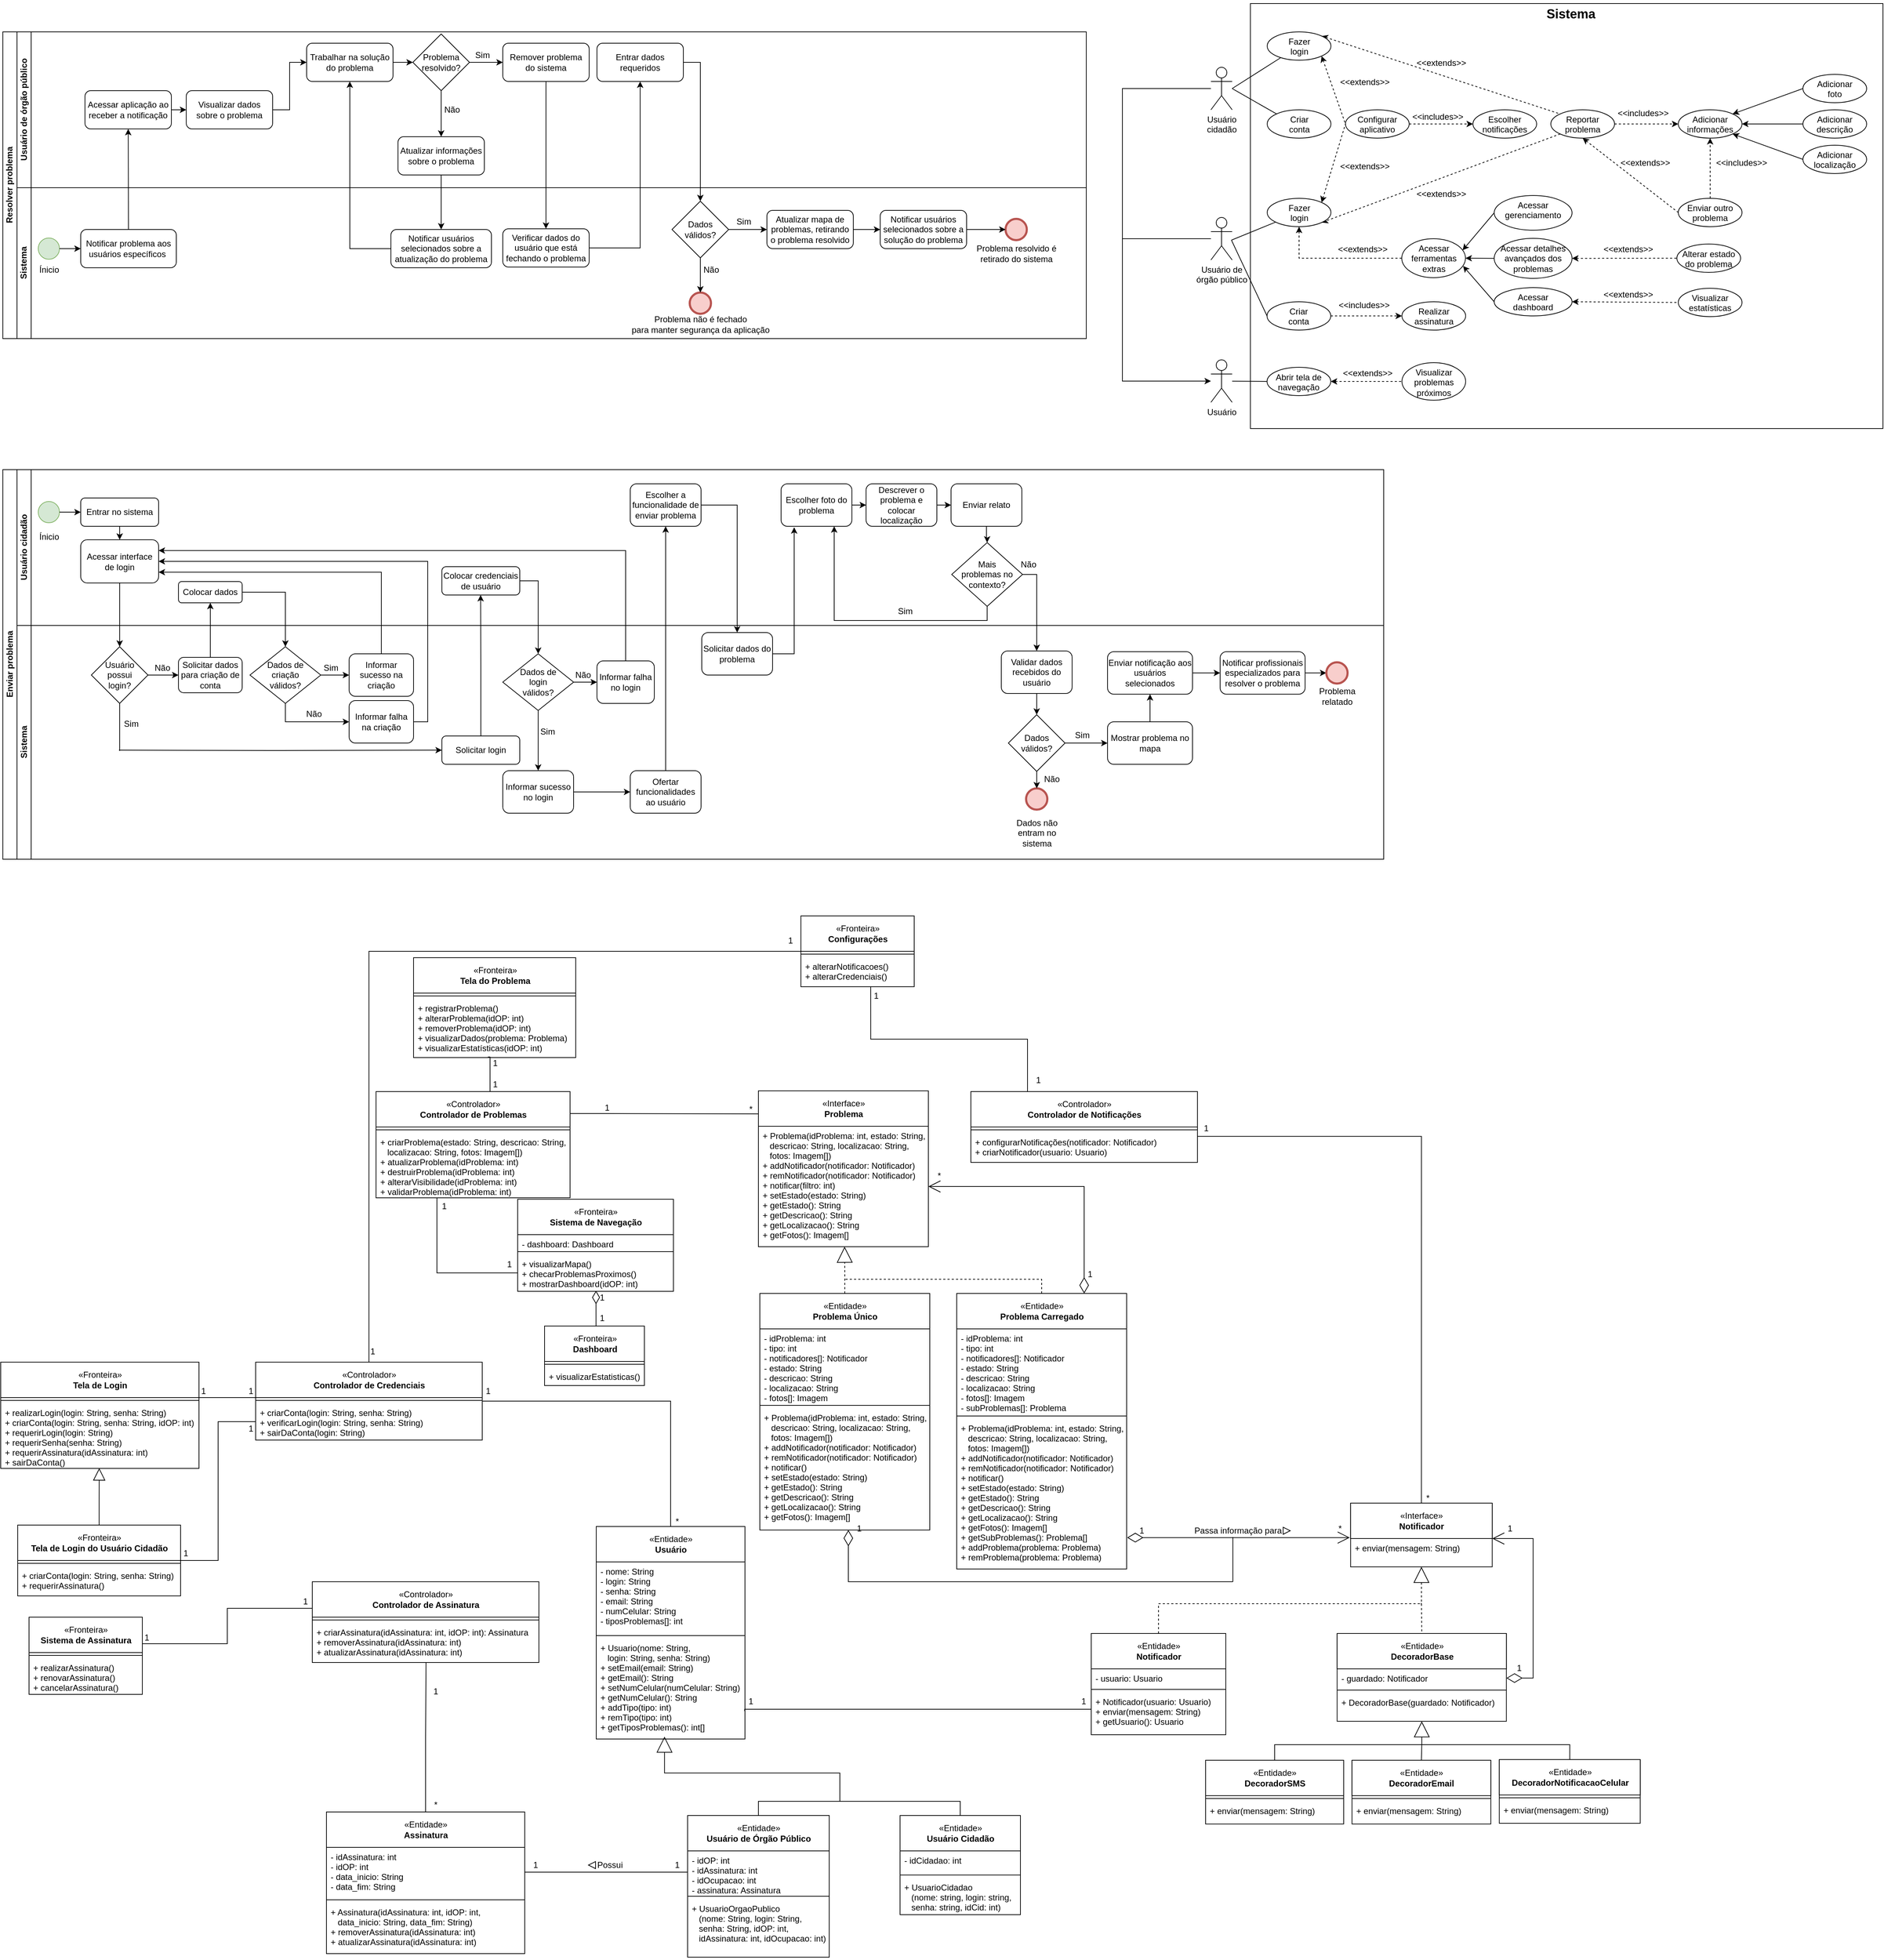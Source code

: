 <mxfile version="20.6.0" type="github">
  <diagram id="prtHgNgQTEPvFCAcTncT" name="Page-1">
    <mxGraphModel dx="978" dy="1530" grid="0" gridSize="10" guides="1" tooltips="1" connect="1" arrows="1" fold="1" page="1" pageScale="1" pageWidth="827" pageHeight="1169" math="0" shadow="0">
      <root>
        <mxCell id="0" />
        <mxCell id="1" parent="0" />
        <mxCell id="KrCOuuEp5KImDa3JbPwK-99" value="" style="rounded=0;whiteSpace=wrap;html=1;" parent="1" vertex="1">
          <mxGeometry x="1882.75" y="-538" width="893.25" height="600" as="geometry" />
        </mxCell>
        <mxCell id="dNxyNK7c78bLwvsdeMH5-19" value="Enviar problema" style="swimlane;html=1;childLayout=stackLayout;resizeParent=1;resizeParentMax=0;horizontal=0;startSize=20;horizontalStack=0;" parent="1" vertex="1">
          <mxGeometry x="121" y="120" width="1950" height="550" as="geometry" />
        </mxCell>
        <mxCell id="cIBLLffN7kiiDERRV1R0-26" style="edgeStyle=orthogonalEdgeStyle;rounded=0;orthogonalLoop=1;jettySize=auto;html=1;exitX=1;exitY=0.5;exitDx=0;exitDy=0;entryX=0.5;entryY=0;entryDx=0;entryDy=0;" parent="dNxyNK7c78bLwvsdeMH5-19" source="cIBLLffN7kiiDERRV1R0-25" target="cIBLLffN7kiiDERRV1R0-28" edge="1">
          <mxGeometry relative="1" as="geometry">
            <mxPoint x="389.0" y="250.0" as="targetPoint" />
          </mxGeometry>
        </mxCell>
        <mxCell id="cIBLLffN7kiiDERRV1R0-31" style="edgeStyle=orthogonalEdgeStyle;rounded=0;orthogonalLoop=1;jettySize=auto;html=1;exitX=0.5;exitY=1;exitDx=0;exitDy=0;entryX=0.5;entryY=0;entryDx=0;entryDy=0;" parent="dNxyNK7c78bLwvsdeMH5-19" source="cIBLLffN7kiiDERRV1R0-30" target="cIBLLffN7kiiDERRV1R0-18" edge="1">
          <mxGeometry relative="1" as="geometry" />
        </mxCell>
        <mxCell id="cIBLLffN7kiiDERRV1R0-24" style="edgeStyle=orthogonalEdgeStyle;rounded=0;orthogonalLoop=1;jettySize=auto;html=1;exitX=0.5;exitY=0;exitDx=0;exitDy=0;entryX=0.5;entryY=1;entryDx=0;entryDy=0;" parent="dNxyNK7c78bLwvsdeMH5-19" source="cIBLLffN7kiiDERRV1R0-23" target="cIBLLffN7kiiDERRV1R0-25" edge="1">
          <mxGeometry relative="1" as="geometry">
            <mxPoint x="293" y="180.0" as="targetPoint" />
          </mxGeometry>
        </mxCell>
        <mxCell id="cIBLLffN7kiiDERRV1R0-61" value="" style="edgeStyle=orthogonalEdgeStyle;rounded=0;orthogonalLoop=1;jettySize=auto;html=1;exitX=1;exitY=0.5;exitDx=0;exitDy=0;" parent="dNxyNK7c78bLwvsdeMH5-19" source="cIBLLffN7kiiDERRV1R0-67" target="cIBLLffN7kiiDERRV1R0-60" edge="1">
          <mxGeometry relative="1" as="geometry">
            <mxPoint x="1549" y="191" as="sourcePoint" />
          </mxGeometry>
        </mxCell>
        <mxCell id="cIBLLffN7kiiDERRV1R0-35" style="edgeStyle=orthogonalEdgeStyle;rounded=0;orthogonalLoop=1;jettySize=auto;html=1;exitX=0.5;exitY=0;exitDx=0;exitDy=0;entryX=1;entryY=0.75;entryDx=0;entryDy=0;" parent="dNxyNK7c78bLwvsdeMH5-19" source="cIBLLffN7kiiDERRV1R0-32" target="cIBLLffN7kiiDERRV1R0-30" edge="1">
          <mxGeometry relative="1" as="geometry" />
        </mxCell>
        <mxCell id="cIBLLffN7kiiDERRV1R0-37" style="edgeStyle=orthogonalEdgeStyle;rounded=0;orthogonalLoop=1;jettySize=auto;html=1;exitX=1;exitY=0.5;exitDx=0;exitDy=0;entryX=1;entryY=0.5;entryDx=0;entryDy=0;" parent="dNxyNK7c78bLwvsdeMH5-19" source="cIBLLffN7kiiDERRV1R0-36" target="cIBLLffN7kiiDERRV1R0-30" edge="1">
          <mxGeometry relative="1" as="geometry" />
        </mxCell>
        <mxCell id="cIBLLffN7kiiDERRV1R0-43" style="edgeStyle=orthogonalEdgeStyle;rounded=0;orthogonalLoop=1;jettySize=auto;html=1;exitX=0.5;exitY=0;exitDx=0;exitDy=0;entryX=1;entryY=0.25;entryDx=0;entryDy=0;" parent="dNxyNK7c78bLwvsdeMH5-19" source="cIBLLffN7kiiDERRV1R0-41" target="cIBLLffN7kiiDERRV1R0-30" edge="1">
          <mxGeometry relative="1" as="geometry" />
        </mxCell>
        <mxCell id="cIBLLffN7kiiDERRV1R0-52" value="" style="edgeStyle=orthogonalEdgeStyle;rounded=0;orthogonalLoop=1;jettySize=auto;html=1;" parent="dNxyNK7c78bLwvsdeMH5-19" source="cIBLLffN7kiiDERRV1R0-49" target="cIBLLffN7kiiDERRV1R0-51" edge="1">
          <mxGeometry relative="1" as="geometry" />
        </mxCell>
        <mxCell id="cIBLLffN7kiiDERRV1R0-54" value="" style="edgeStyle=orthogonalEdgeStyle;rounded=0;orthogonalLoop=1;jettySize=auto;html=1;" parent="dNxyNK7c78bLwvsdeMH5-19" source="cIBLLffN7kiiDERRV1R0-51" target="cIBLLffN7kiiDERRV1R0-53" edge="1">
          <mxGeometry relative="1" as="geometry" />
        </mxCell>
        <mxCell id="cIBLLffN7kiiDERRV1R0-57" value="" style="edgeStyle=orthogonalEdgeStyle;rounded=0;orthogonalLoop=1;jettySize=auto;html=1;entryX=0.185;entryY=1.023;entryDx=0;entryDy=0;entryPerimeter=0;" parent="dNxyNK7c78bLwvsdeMH5-19" source="cIBLLffN7kiiDERRV1R0-53" target="cIBLLffN7kiiDERRV1R0-56" edge="1">
          <mxGeometry relative="1" as="geometry" />
        </mxCell>
        <mxCell id="dNxyNK7c78bLwvsdeMH5-21" value="Usuário cidadão" style="swimlane;html=1;startSize=20;horizontal=0;" parent="dNxyNK7c78bLwvsdeMH5-19" vertex="1">
          <mxGeometry x="20" width="1930" height="220" as="geometry" />
        </mxCell>
        <mxCell id="cIBLLffN7kiiDERRV1R0-2" value="" style="ellipse;whiteSpace=wrap;html=1;fillColor=#d5e8d4;strokeColor=#82b366;" parent="dNxyNK7c78bLwvsdeMH5-21" vertex="1">
          <mxGeometry x="30" y="45" width="30" height="30" as="geometry" />
        </mxCell>
        <mxCell id="cIBLLffN7kiiDERRV1R0-4" value="Entrar no sistema" style="rounded=1;whiteSpace=wrap;html=1;" parent="dNxyNK7c78bLwvsdeMH5-21" vertex="1">
          <mxGeometry x="90" y="40" width="110" height="40" as="geometry" />
        </mxCell>
        <mxCell id="cIBLLffN7kiiDERRV1R0-3" style="edgeStyle=orthogonalEdgeStyle;rounded=0;orthogonalLoop=1;jettySize=auto;html=1;exitX=1;exitY=0.5;exitDx=0;exitDy=0;" parent="dNxyNK7c78bLwvsdeMH5-21" source="cIBLLffN7kiiDERRV1R0-2" target="cIBLLffN7kiiDERRV1R0-4" edge="1">
          <mxGeometry relative="1" as="geometry">
            <mxPoint x="100" y="59.857" as="targetPoint" />
          </mxGeometry>
        </mxCell>
        <mxCell id="cIBLLffN7kiiDERRV1R0-25" value="Colocar dados" style="rounded=1;whiteSpace=wrap;html=1;" parent="dNxyNK7c78bLwvsdeMH5-21" vertex="1">
          <mxGeometry x="228" y="158" width="90" height="30" as="geometry" />
        </mxCell>
        <mxCell id="cIBLLffN7kiiDERRV1R0-30" value="Acessar interface de login" style="rounded=1;whiteSpace=wrap;html=1;" parent="dNxyNK7c78bLwvsdeMH5-21" vertex="1">
          <mxGeometry x="90" y="99" width="110" height="61" as="geometry" />
        </mxCell>
        <mxCell id="cIBLLffN7kiiDERRV1R0-6" style="edgeStyle=orthogonalEdgeStyle;rounded=0;orthogonalLoop=1;jettySize=auto;html=1;exitX=0.5;exitY=1;exitDx=0;exitDy=0;entryX=0.5;entryY=0;entryDx=0;entryDy=0;" parent="dNxyNK7c78bLwvsdeMH5-21" source="cIBLLffN7kiiDERRV1R0-4" target="cIBLLffN7kiiDERRV1R0-30" edge="1">
          <mxGeometry relative="1" as="geometry">
            <mxPoint x="145" y="110" as="targetPoint" />
          </mxGeometry>
        </mxCell>
        <mxCell id="cIBLLffN7kiiDERRV1R0-51" value="Escolher a funcionalidade de enviar problema" style="whiteSpace=wrap;html=1;rounded=1;" parent="dNxyNK7c78bLwvsdeMH5-21" vertex="1">
          <mxGeometry x="866" y="20" width="100" height="60" as="geometry" />
        </mxCell>
        <mxCell id="cIBLLffN7kiiDERRV1R0-56" value="Escolher foto do problema" style="whiteSpace=wrap;html=1;rounded=1;" parent="dNxyNK7c78bLwvsdeMH5-21" vertex="1">
          <mxGeometry x="1079" y="20" width="100" height="60" as="geometry" />
        </mxCell>
        <mxCell id="cIBLLffN7kiiDERRV1R0-58" value="Descrever o problema e colocar localização" style="whiteSpace=wrap;html=1;rounded=1;" parent="dNxyNK7c78bLwvsdeMH5-21" vertex="1">
          <mxGeometry x="1199" y="20" width="100" height="60" as="geometry" />
        </mxCell>
        <mxCell id="cIBLLffN7kiiDERRV1R0-59" value="" style="edgeStyle=orthogonalEdgeStyle;rounded=0;orthogonalLoop=1;jettySize=auto;html=1;" parent="dNxyNK7c78bLwvsdeMH5-21" source="cIBLLffN7kiiDERRV1R0-56" target="cIBLLffN7kiiDERRV1R0-58" edge="1">
          <mxGeometry relative="1" as="geometry" />
        </mxCell>
        <mxCell id="cIBLLffN7kiiDERRV1R0-65" value="Enviar relato" style="whiteSpace=wrap;html=1;rounded=1;" parent="dNxyNK7c78bLwvsdeMH5-21" vertex="1">
          <mxGeometry x="1319" y="20" width="100" height="60" as="geometry" />
        </mxCell>
        <mxCell id="cIBLLffN7kiiDERRV1R0-66" value="" style="edgeStyle=orthogonalEdgeStyle;rounded=0;orthogonalLoop=1;jettySize=auto;html=1;" parent="dNxyNK7c78bLwvsdeMH5-21" source="cIBLLffN7kiiDERRV1R0-58" target="cIBLLffN7kiiDERRV1R0-65" edge="1">
          <mxGeometry relative="1" as="geometry" />
        </mxCell>
        <mxCell id="cIBLLffN7kiiDERRV1R0-69" style="edgeStyle=orthogonalEdgeStyle;rounded=0;orthogonalLoop=1;jettySize=auto;html=1;exitX=0.5;exitY=1;exitDx=0;exitDy=0;entryX=0.75;entryY=1;entryDx=0;entryDy=0;" parent="dNxyNK7c78bLwvsdeMH5-21" source="cIBLLffN7kiiDERRV1R0-67" target="cIBLLffN7kiiDERRV1R0-56" edge="1">
          <mxGeometry relative="1" as="geometry" />
        </mxCell>
        <mxCell id="cIBLLffN7kiiDERRV1R0-67" value="Mais &lt;br&gt;problemas no contexto?" style="rhombus;whiteSpace=wrap;html=1;" parent="dNxyNK7c78bLwvsdeMH5-21" vertex="1">
          <mxGeometry x="1320" y="103" width="100" height="90" as="geometry" />
        </mxCell>
        <mxCell id="cIBLLffN7kiiDERRV1R0-68" value="" style="edgeStyle=orthogonalEdgeStyle;rounded=0;orthogonalLoop=1;jettySize=auto;html=1;entryX=0.5;entryY=0;entryDx=0;entryDy=0;" parent="dNxyNK7c78bLwvsdeMH5-21" source="cIBLLffN7kiiDERRV1R0-65" target="cIBLLffN7kiiDERRV1R0-67" edge="1">
          <mxGeometry relative="1" as="geometry" />
        </mxCell>
        <mxCell id="cIBLLffN7kiiDERRV1R0-72" value="Não" style="text;html=1;align=center;verticalAlign=middle;resizable=0;points=[];autosize=1;strokeColor=none;fillColor=none;" parent="dNxyNK7c78bLwvsdeMH5-21" vertex="1">
          <mxGeometry x="1403" y="118.5" width="50" height="30" as="geometry" />
        </mxCell>
        <mxCell id="IqBLIYd6sEZLPVgLXaBY-1" value="Ínicio" style="text;html=1;align=center;verticalAlign=middle;resizable=0;points=[];autosize=1;strokeColor=none;fillColor=none;" parent="dNxyNK7c78bLwvsdeMH5-21" vertex="1">
          <mxGeometry x="20" y="80" width="50" height="30" as="geometry" />
        </mxCell>
        <mxCell id="dNxyNK7c78bLwvsdeMH5-22" value="Sistema" style="swimlane;html=1;startSize=20;horizontal=0;" parent="dNxyNK7c78bLwvsdeMH5-19" vertex="1">
          <mxGeometry x="20" y="220" width="1930" height="330" as="geometry" />
        </mxCell>
        <mxCell id="cIBLLffN7kiiDERRV1R0-19" style="edgeStyle=orthogonalEdgeStyle;rounded=0;orthogonalLoop=1;jettySize=auto;html=1;exitX=0.5;exitY=1;exitDx=0;exitDy=0;endArrow=none;endFill=0;" parent="dNxyNK7c78bLwvsdeMH5-22" source="cIBLLffN7kiiDERRV1R0-18" edge="1">
          <mxGeometry relative="1" as="geometry">
            <mxPoint x="145" y="177" as="targetPoint" />
          </mxGeometry>
        </mxCell>
        <mxCell id="cIBLLffN7kiiDERRV1R0-18" value="Usuário possui &lt;br&gt;login?" style="rhombus;whiteSpace=wrap;html=1;" parent="dNxyNK7c78bLwvsdeMH5-22" vertex="1">
          <mxGeometry x="105" y="30" width="80" height="80" as="geometry" />
        </mxCell>
        <mxCell id="cIBLLffN7kiiDERRV1R0-22" value="Não" style="text;html=1;align=center;verticalAlign=middle;resizable=0;points=[];autosize=1;strokeColor=none;fillColor=none;" parent="dNxyNK7c78bLwvsdeMH5-22" vertex="1">
          <mxGeometry x="180" y="45" width="50" height="30" as="geometry" />
        </mxCell>
        <mxCell id="cIBLLffN7kiiDERRV1R0-23" value="Solicitar dados para criação de conta" style="rounded=1;whiteSpace=wrap;html=1;" parent="dNxyNK7c78bLwvsdeMH5-22" vertex="1">
          <mxGeometry x="228" y="45" width="90" height="50" as="geometry" />
        </mxCell>
        <mxCell id="cIBLLffN7kiiDERRV1R0-28" value="Dados de &lt;br&gt;criação &lt;br&gt;válidos?" style="rhombus;whiteSpace=wrap;html=1;" parent="dNxyNK7c78bLwvsdeMH5-22" vertex="1">
          <mxGeometry x="329" y="30" width="100" height="80" as="geometry" />
        </mxCell>
        <mxCell id="cIBLLffN7kiiDERRV1R0-32" value="Informar sucesso na criação" style="rounded=1;whiteSpace=wrap;html=1;strokeColor=default;fillColor=default;" parent="dNxyNK7c78bLwvsdeMH5-22" vertex="1">
          <mxGeometry x="469" y="40" width="91" height="60" as="geometry" />
        </mxCell>
        <mxCell id="cIBLLffN7kiiDERRV1R0-29" style="edgeStyle=orthogonalEdgeStyle;rounded=0;orthogonalLoop=1;jettySize=auto;html=1;exitX=1;exitY=0.5;exitDx=0;exitDy=0;" parent="dNxyNK7c78bLwvsdeMH5-22" source="cIBLLffN7kiiDERRV1R0-28" target="cIBLLffN7kiiDERRV1R0-32" edge="1">
          <mxGeometry relative="1" as="geometry">
            <mxPoint x="449" y="70" as="targetPoint" />
          </mxGeometry>
        </mxCell>
        <mxCell id="cIBLLffN7kiiDERRV1R0-34" value="Sim" style="text;html=1;align=center;verticalAlign=middle;resizable=0;points=[];autosize=1;strokeColor=none;fillColor=none;" parent="dNxyNK7c78bLwvsdeMH5-22" vertex="1">
          <mxGeometry x="423" y="45" width="40" height="30" as="geometry" />
        </mxCell>
        <mxCell id="cIBLLffN7kiiDERRV1R0-36" value="Informar falha na criação" style="rounded=1;whiteSpace=wrap;html=1;strokeColor=default;fillColor=default;" parent="dNxyNK7c78bLwvsdeMH5-22" vertex="1">
          <mxGeometry x="469" y="106" width="91" height="60" as="geometry" />
        </mxCell>
        <mxCell id="cIBLLffN7kiiDERRV1R0-33" style="edgeStyle=orthogonalEdgeStyle;rounded=0;orthogonalLoop=1;jettySize=auto;html=1;exitX=0.5;exitY=1;exitDx=0;exitDy=0;entryX=0;entryY=0.5;entryDx=0;entryDy=0;" parent="dNxyNK7c78bLwvsdeMH5-22" source="cIBLLffN7kiiDERRV1R0-28" target="cIBLLffN7kiiDERRV1R0-36" edge="1">
          <mxGeometry relative="1" as="geometry">
            <mxPoint x="378.714" y="130" as="targetPoint" />
          </mxGeometry>
        </mxCell>
        <mxCell id="cIBLLffN7kiiDERRV1R0-38" value="Não" style="text;html=1;align=center;verticalAlign=middle;resizable=0;points=[];autosize=1;strokeColor=none;fillColor=none;" parent="dNxyNK7c78bLwvsdeMH5-22" vertex="1">
          <mxGeometry x="394" y="110" width="50" height="30" as="geometry" />
        </mxCell>
        <mxCell id="cIBLLffN7kiiDERRV1R0-42" value="" style="edgeStyle=orthogonalEdgeStyle;rounded=0;orthogonalLoop=1;jettySize=auto;html=1;" parent="dNxyNK7c78bLwvsdeMH5-22" source="cIBLLffN7kiiDERRV1R0-40" target="cIBLLffN7kiiDERRV1R0-41" edge="1">
          <mxGeometry relative="1" as="geometry" />
        </mxCell>
        <mxCell id="cIBLLffN7kiiDERRV1R0-40" value="Dados de &lt;br&gt;login&lt;br&gt;válidos?" style="rhombus;whiteSpace=wrap;html=1;" parent="dNxyNK7c78bLwvsdeMH5-22" vertex="1">
          <mxGeometry x="686" y="40" width="100" height="80" as="geometry" />
        </mxCell>
        <mxCell id="cIBLLffN7kiiDERRV1R0-41" value="Informar falha no login" style="whiteSpace=wrap;html=1;rounded=1;" parent="dNxyNK7c78bLwvsdeMH5-22" vertex="1">
          <mxGeometry x="819" y="50" width="81" height="60" as="geometry" />
        </mxCell>
        <mxCell id="cIBLLffN7kiiDERRV1R0-44" value="Não" style="text;html=1;align=center;verticalAlign=middle;resizable=0;points=[];autosize=1;strokeColor=none;fillColor=none;" parent="dNxyNK7c78bLwvsdeMH5-22" vertex="1">
          <mxGeometry x="774" y="55" width="50" height="30" as="geometry" />
        </mxCell>
        <mxCell id="cIBLLffN7kiiDERRV1R0-50" value="" style="edgeStyle=orthogonalEdgeStyle;rounded=0;orthogonalLoop=1;jettySize=auto;html=1;" parent="dNxyNK7c78bLwvsdeMH5-22" source="cIBLLffN7kiiDERRV1R0-45" target="cIBLLffN7kiiDERRV1R0-49" edge="1">
          <mxGeometry relative="1" as="geometry" />
        </mxCell>
        <mxCell id="cIBLLffN7kiiDERRV1R0-45" value="Informar sucesso no login" style="whiteSpace=wrap;html=1;rounded=1;" parent="dNxyNK7c78bLwvsdeMH5-22" vertex="1">
          <mxGeometry x="686" y="205" width="100" height="60" as="geometry" />
        </mxCell>
        <mxCell id="cIBLLffN7kiiDERRV1R0-46" value="" style="edgeStyle=orthogonalEdgeStyle;rounded=0;orthogonalLoop=1;jettySize=auto;html=1;" parent="dNxyNK7c78bLwvsdeMH5-22" source="cIBLLffN7kiiDERRV1R0-40" target="cIBLLffN7kiiDERRV1R0-45" edge="1">
          <mxGeometry relative="1" as="geometry" />
        </mxCell>
        <mxCell id="cIBLLffN7kiiDERRV1R0-49" value="Ofertar funcionalidades ao usuário" style="whiteSpace=wrap;html=1;rounded=1;" parent="dNxyNK7c78bLwvsdeMH5-22" vertex="1">
          <mxGeometry x="866" y="205" width="100" height="60" as="geometry" />
        </mxCell>
        <mxCell id="cIBLLffN7kiiDERRV1R0-53" value="Solicitar dados do problema" style="whiteSpace=wrap;html=1;rounded=1;" parent="dNxyNK7c78bLwvsdeMH5-22" vertex="1">
          <mxGeometry x="967" y="10" width="100" height="60" as="geometry" />
        </mxCell>
        <mxCell id="cIBLLffN7kiiDERRV1R0-60" value="Validar dados recebidos do usuário" style="whiteSpace=wrap;html=1;rounded=1;" parent="dNxyNK7c78bLwvsdeMH5-22" vertex="1">
          <mxGeometry x="1390" y="36" width="100" height="60" as="geometry" />
        </mxCell>
        <mxCell id="cIBLLffN7kiiDERRV1R0-63" value="Dados válidos?" style="rhombus;whiteSpace=wrap;html=1;" parent="dNxyNK7c78bLwvsdeMH5-22" vertex="1">
          <mxGeometry x="1400" y="126" width="80" height="80" as="geometry" />
        </mxCell>
        <mxCell id="cIBLLffN7kiiDERRV1R0-64" value="" style="edgeStyle=orthogonalEdgeStyle;rounded=0;orthogonalLoop=1;jettySize=auto;html=1;" parent="dNxyNK7c78bLwvsdeMH5-22" source="cIBLLffN7kiiDERRV1R0-60" target="cIBLLffN7kiiDERRV1R0-63" edge="1">
          <mxGeometry relative="1" as="geometry" />
        </mxCell>
        <mxCell id="cIBLLffN7kiiDERRV1R0-21" style="edgeStyle=orthogonalEdgeStyle;rounded=0;orthogonalLoop=1;jettySize=auto;html=1;exitX=1;exitY=0.5;exitDx=0;exitDy=0;entryX=0;entryY=0.5;entryDx=0;entryDy=0;" parent="dNxyNK7c78bLwvsdeMH5-22" source="cIBLLffN7kiiDERRV1R0-18" target="cIBLLffN7kiiDERRV1R0-23" edge="1">
          <mxGeometry relative="1" as="geometry">
            <mxPoint x="229" y="49.857" as="targetPoint" />
          </mxGeometry>
        </mxCell>
        <mxCell id="cIBLLffN7kiiDERRV1R0-74" value="" style="ellipse;whiteSpace=wrap;html=1;fillColor=#f8cecc;strokeColor=#b85450;strokeWidth=3;" parent="dNxyNK7c78bLwvsdeMH5-22" vertex="1">
          <mxGeometry x="1425" y="230" width="30" height="30" as="geometry" />
        </mxCell>
        <mxCell id="cIBLLffN7kiiDERRV1R0-77" value="Sim" style="text;html=1;align=center;verticalAlign=middle;resizable=0;points=[];autosize=1;strokeColor=none;fillColor=none;" parent="dNxyNK7c78bLwvsdeMH5-22" vertex="1">
          <mxGeometry x="1484" y="140" width="40" height="30" as="geometry" />
        </mxCell>
        <mxCell id="cIBLLffN7kiiDERRV1R0-78" value="Enviar notificação aos usuários selecionados" style="whiteSpace=wrap;html=1;rounded=1;" parent="dNxyNK7c78bLwvsdeMH5-22" vertex="1">
          <mxGeometry x="1540" y="37" width="120" height="60" as="geometry" />
        </mxCell>
        <mxCell id="cIBLLffN7kiiDERRV1R0-83" style="edgeStyle=orthogonalEdgeStyle;rounded=0;orthogonalLoop=1;jettySize=auto;html=1;exitX=1;exitY=0.5;exitDx=0;exitDy=0;entryX=0;entryY=0.5;entryDx=0;entryDy=0;" parent="dNxyNK7c78bLwvsdeMH5-22" source="cIBLLffN7kiiDERRV1R0-80" target="cIBLLffN7kiiDERRV1R0-82" edge="1">
          <mxGeometry relative="1" as="geometry" />
        </mxCell>
        <mxCell id="cIBLLffN7kiiDERRV1R0-80" value="Notificar profissionais especializados para resolver o problema" style="whiteSpace=wrap;html=1;rounded=1;" parent="dNxyNK7c78bLwvsdeMH5-22" vertex="1">
          <mxGeometry x="1699" y="37" width="120" height="60" as="geometry" />
        </mxCell>
        <mxCell id="cIBLLffN7kiiDERRV1R0-81" value="" style="edgeStyle=orthogonalEdgeStyle;rounded=0;orthogonalLoop=1;jettySize=auto;html=1;" parent="dNxyNK7c78bLwvsdeMH5-22" source="cIBLLffN7kiiDERRV1R0-78" target="cIBLLffN7kiiDERRV1R0-80" edge="1">
          <mxGeometry relative="1" as="geometry" />
        </mxCell>
        <mxCell id="cIBLLffN7kiiDERRV1R0-82" value="" style="ellipse;whiteSpace=wrap;html=1;fillColor=#f8cecc;strokeColor=#b85450;strokeWidth=3;" parent="dNxyNK7c78bLwvsdeMH5-22" vertex="1">
          <mxGeometry x="1849" y="52" width="30" height="30" as="geometry" />
        </mxCell>
        <mxCell id="IqBLIYd6sEZLPVgLXaBY-3" value="Dados não&lt;br&gt;entram no &lt;br&gt;sistema" style="text;html=1;align=center;verticalAlign=middle;resizable=0;points=[];autosize=1;strokeColor=none;fillColor=none;" parent="dNxyNK7c78bLwvsdeMH5-22" vertex="1">
          <mxGeometry x="1400" y="263" width="80" height="60" as="geometry" />
        </mxCell>
        <mxCell id="IqBLIYd6sEZLPVgLXaBY-4" value="Problema&lt;br&gt;relatado" style="text;html=1;align=center;verticalAlign=middle;resizable=0;points=[];autosize=1;strokeColor=none;fillColor=none;" parent="dNxyNK7c78bLwvsdeMH5-22" vertex="1">
          <mxGeometry x="1829" y="80" width="70" height="40" as="geometry" />
        </mxCell>
        <mxCell id="5aR4TUX6Dg4AHJ78NDCZ-176" value="Sim" style="text;html=1;align=center;verticalAlign=middle;resizable=0;points=[];autosize=1;strokeColor=none;fillColor=none;" vertex="1" parent="dNxyNK7c78bLwvsdeMH5-22">
          <mxGeometry x="141" y="126" width="39" height="26" as="geometry" />
        </mxCell>
        <mxCell id="cIBLLffN7kiiDERRV1R0-16" style="edgeStyle=orthogonalEdgeStyle;rounded=0;orthogonalLoop=1;jettySize=auto;html=1;exitX=0.5;exitY=0;exitDx=0;exitDy=0;" parent="1" source="cIBLLffN7kiiDERRV1R0-15" edge="1">
          <mxGeometry relative="1" as="geometry">
            <mxPoint x="795.714" y="297.0" as="targetPoint" />
          </mxGeometry>
        </mxCell>
        <mxCell id="cIBLLffN7kiiDERRV1R0-15" value="Solicitar login" style="rounded=1;whiteSpace=wrap;html=1;" parent="1" vertex="1">
          <mxGeometry x="741" y="496" width="110" height="40" as="geometry" />
        </mxCell>
        <mxCell id="cIBLLffN7kiiDERRV1R0-13" style="edgeStyle=orthogonalEdgeStyle;rounded=0;orthogonalLoop=1;jettySize=auto;html=1;entryX=0;entryY=0.5;entryDx=0;entryDy=0;" parent="1" target="cIBLLffN7kiiDERRV1R0-15" edge="1">
          <mxGeometry relative="1" as="geometry">
            <mxPoint x="390" y="496" as="targetPoint" />
            <mxPoint x="285" y="516" as="sourcePoint" />
          </mxGeometry>
        </mxCell>
        <mxCell id="cIBLLffN7kiiDERRV1R0-39" style="edgeStyle=orthogonalEdgeStyle;rounded=0;orthogonalLoop=1;jettySize=auto;html=1;exitX=1;exitY=0.5;exitDx=0;exitDy=0;entryX=0.5;entryY=0;entryDx=0;entryDy=0;" parent="1" source="cIBLLffN7kiiDERRV1R0-17" target="cIBLLffN7kiiDERRV1R0-40" edge="1">
          <mxGeometry relative="1" as="geometry">
            <mxPoint x="940.0" y="350.0" as="targetPoint" />
          </mxGeometry>
        </mxCell>
        <mxCell id="cIBLLffN7kiiDERRV1R0-17" value="Colocar credenciais de usuário" style="rounded=1;whiteSpace=wrap;html=1;" parent="1" vertex="1">
          <mxGeometry x="741" y="257" width="110" height="40" as="geometry" />
        </mxCell>
        <mxCell id="cIBLLffN7kiiDERRV1R0-70" value="Sim" style="text;html=1;align=center;verticalAlign=middle;resizable=0;points=[];autosize=1;strokeColor=none;fillColor=none;" parent="1" vertex="1">
          <mxGeometry x="1375" y="305" width="40" height="30" as="geometry" />
        </mxCell>
        <mxCell id="cIBLLffN7kiiDERRV1R0-73" style="edgeStyle=orthogonalEdgeStyle;rounded=0;orthogonalLoop=1;jettySize=auto;html=1;exitX=0.5;exitY=1;exitDx=0;exitDy=0;" parent="1" source="cIBLLffN7kiiDERRV1R0-63" edge="1">
          <mxGeometry relative="1" as="geometry">
            <mxPoint x="1581.065" y="570" as="targetPoint" />
          </mxGeometry>
        </mxCell>
        <mxCell id="cIBLLffN7kiiDERRV1R0-79" value="" style="edgeStyle=orthogonalEdgeStyle;rounded=0;orthogonalLoop=1;jettySize=auto;html=1;" parent="1" source="cIBLLffN7kiiDERRV1R0-75" target="cIBLLffN7kiiDERRV1R0-78" edge="1">
          <mxGeometry relative="1" as="geometry" />
        </mxCell>
        <mxCell id="cIBLLffN7kiiDERRV1R0-75" value="Mostrar problema no mapa" style="whiteSpace=wrap;html=1;rounded=1;" parent="1" vertex="1">
          <mxGeometry x="1681" y="476" width="120" height="60" as="geometry" />
        </mxCell>
        <mxCell id="cIBLLffN7kiiDERRV1R0-76" value="" style="edgeStyle=orthogonalEdgeStyle;rounded=0;orthogonalLoop=1;jettySize=auto;html=1;" parent="1" source="cIBLLffN7kiiDERRV1R0-63" target="cIBLLffN7kiiDERRV1R0-75" edge="1">
          <mxGeometry relative="1" as="geometry" />
        </mxCell>
        <mxCell id="cIBLLffN7kiiDERRV1R0-84" value="Não" style="text;html=1;align=center;verticalAlign=middle;resizable=0;points=[];autosize=1;strokeColor=none;fillColor=none;" parent="1" vertex="1">
          <mxGeometry x="1577" y="542" width="50" height="30" as="geometry" />
        </mxCell>
        <mxCell id="KrCOuuEp5KImDa3JbPwK-63" value="" style="edgeStyle=orthogonalEdgeStyle;rounded=0;orthogonalLoop=1;jettySize=auto;html=1;startArrow=none;startFill=0;endArrow=none;endFill=0;" parent="1" source="IqBLIYd6sEZLPVgLXaBY-5" edge="1">
          <mxGeometry relative="1" as="geometry">
            <mxPoint x="1707" y="-418" as="targetPoint" />
          </mxGeometry>
        </mxCell>
        <mxCell id="IqBLIYd6sEZLPVgLXaBY-5" value="Usuário &lt;br&gt;cidadão" style="shape=umlActor;verticalLabelPosition=bottom;verticalAlign=top;html=1;outlineConnect=0;" parent="1" vertex="1">
          <mxGeometry x="1827" y="-448" width="30" height="60" as="geometry" />
        </mxCell>
        <mxCell id="KrCOuuEp5KImDa3JbPwK-65" value="" style="edgeStyle=orthogonalEdgeStyle;rounded=0;orthogonalLoop=1;jettySize=auto;html=1;startArrow=none;startFill=0;endArrow=none;endFill=0;" parent="1" source="IqBLIYd6sEZLPVgLXaBY-6" edge="1">
          <mxGeometry relative="1" as="geometry">
            <mxPoint x="1822" y="-206" as="sourcePoint" />
            <mxPoint x="1702" y="-206" as="targetPoint" />
          </mxGeometry>
        </mxCell>
        <mxCell id="IqBLIYd6sEZLPVgLXaBY-6" value="Usuário de &lt;br&gt;órgão público" style="shape=umlActor;verticalLabelPosition=bottom;verticalAlign=top;html=1;outlineConnect=0;" parent="1" vertex="1">
          <mxGeometry x="1827" y="-236" width="30" height="60" as="geometry" />
        </mxCell>
        <mxCell id="IqBLIYd6sEZLPVgLXaBY-8" value="Sim" style="text;html=1;align=center;verticalAlign=middle;resizable=0;points=[];autosize=1;strokeColor=none;fillColor=none;" parent="1" vertex="1">
          <mxGeometry x="870" y="475" width="40" height="30" as="geometry" />
        </mxCell>
        <mxCell id="KrCOuuEp5KImDa3JbPwK-34" style="edgeStyle=none;rounded=0;orthogonalLoop=1;jettySize=auto;html=1;exitX=0.5;exitY=1;exitDx=0;exitDy=0;dashed=1;startArrow=classic;startFill=1;endArrow=none;endFill=0;entryX=0;entryY=0.5;entryDx=0;entryDy=0;" parent="1" source="KrCOuuEp5KImDa3JbPwK-8" target="KrCOuuEp5KImDa3JbPwK-35" edge="1">
          <mxGeometry relative="1" as="geometry">
            <mxPoint x="2546" y="-228" as="targetPoint" />
          </mxGeometry>
        </mxCell>
        <mxCell id="KrCOuuEp5KImDa3JbPwK-36" style="edgeStyle=none;rounded=0;orthogonalLoop=1;jettySize=auto;html=1;exitX=1;exitY=0.5;exitDx=0;exitDy=0;dashed=1;startArrow=none;startFill=0;endArrow=classic;endFill=1;entryX=0;entryY=0.5;entryDx=0;entryDy=0;" parent="1" source="KrCOuuEp5KImDa3JbPwK-8" target="KrCOuuEp5KImDa3JbPwK-37" edge="1">
          <mxGeometry relative="1" as="geometry">
            <mxPoint x="2426" y="-367.963" as="targetPoint" />
          </mxGeometry>
        </mxCell>
        <mxCell id="KrCOuuEp5KImDa3JbPwK-77" style="edgeStyle=none;rounded=0;orthogonalLoop=1;jettySize=auto;html=1;exitX=0;exitY=1;exitDx=0;exitDy=0;entryX=1;entryY=1;entryDx=0;entryDy=0;dashed=1;startArrow=none;startFill=0;endArrow=classic;endFill=1;" parent="1" source="KrCOuuEp5KImDa3JbPwK-8" target="KrCOuuEp5KImDa3JbPwK-70" edge="1">
          <mxGeometry relative="1" as="geometry" />
        </mxCell>
        <mxCell id="KrCOuuEp5KImDa3JbPwK-8" value="Reportar&lt;br&gt;problema" style="ellipse;whiteSpace=wrap;html=1;verticalAlign=top;" parent="1" vertex="1">
          <mxGeometry x="2307" y="-388" width="90" height="40" as="geometry" />
        </mxCell>
        <mxCell id="KrCOuuEp5KImDa3JbPwK-49" style="edgeStyle=none;rounded=0;orthogonalLoop=1;jettySize=auto;html=1;exitX=1;exitY=0.5;exitDx=0;exitDy=0;startArrow=classic;startFill=1;endArrow=none;endFill=0;entryX=0;entryY=0.5;entryDx=0;entryDy=0;dashed=1;" parent="1" source="KrCOuuEp5KImDa3JbPwK-10" target="KrCOuuEp5KImDa3JbPwK-50" edge="1">
          <mxGeometry relative="1" as="geometry">
            <mxPoint x="2085.62" y="61.093" as="targetPoint" />
          </mxGeometry>
        </mxCell>
        <mxCell id="KrCOuuEp5KImDa3JbPwK-10" value="Abrir tela de navegação" style="ellipse;whiteSpace=wrap;html=1;verticalAlign=top;" parent="1" vertex="1">
          <mxGeometry x="1906.25" y="-24.5" width="90" height="40" as="geometry" />
        </mxCell>
        <mxCell id="KrCOuuEp5KImDa3JbPwK-21" style="edgeStyle=none;rounded=0;orthogonalLoop=1;jettySize=auto;html=1;exitX=1;exitY=0.5;exitDx=0;exitDy=0;dashed=1;startArrow=none;startFill=0;endArrow=classic;endFill=1;entryX=0;entryY=0.5;entryDx=0;entryDy=0;" parent="1" source="KrCOuuEp5KImDa3JbPwK-11" target="KrCOuuEp5KImDa3JbPwK-22" edge="1">
          <mxGeometry relative="1" as="geometry">
            <mxPoint x="2267" y="-367.963" as="targetPoint" />
          </mxGeometry>
        </mxCell>
        <mxCell id="KrCOuuEp5KImDa3JbPwK-11" value="Configurar aplicativo" style="ellipse;whiteSpace=wrap;html=1;verticalAlign=top;" parent="1" vertex="1">
          <mxGeometry x="2017" y="-388" width="90" height="40" as="geometry" />
        </mxCell>
        <mxCell id="KrCOuuEp5KImDa3JbPwK-15" style="edgeStyle=none;rounded=0;orthogonalLoop=1;jettySize=auto;html=1;entryX=0;entryY=0.5;entryDx=0;entryDy=0;startArrow=none;startFill=0;endArrow=none;endFill=0;" parent="1" source="KrCOuuEp5KImDa3JbPwK-57" target="KrCOuuEp5KImDa3JbPwK-10" edge="1">
          <mxGeometry relative="1" as="geometry">
            <mxPoint x="1857" y="-54.5" as="sourcePoint" />
          </mxGeometry>
        </mxCell>
        <mxCell id="KrCOuuEp5KImDa3JbPwK-16" style="edgeStyle=none;rounded=0;orthogonalLoop=1;jettySize=auto;html=1;exitX=1;exitY=0;exitDx=0;exitDy=0;startArrow=classic;startFill=1;endArrow=none;endFill=0;dashed=1;entryX=0;entryY=0;entryDx=0;entryDy=0;" parent="1" source="KrCOuuEp5KImDa3JbPwK-1" target="KrCOuuEp5KImDa3JbPwK-8" edge="1">
          <mxGeometry relative="1" as="geometry">
            <mxPoint x="2067" y="-528" as="targetPoint" />
          </mxGeometry>
        </mxCell>
        <mxCell id="KrCOuuEp5KImDa3JbPwK-17" style="edgeStyle=none;rounded=0;orthogonalLoop=1;jettySize=auto;html=1;exitX=1;exitY=1;exitDx=0;exitDy=0;entryX=0;entryY=0.5;entryDx=0;entryDy=0;startArrow=classic;startFill=1;endArrow=none;endFill=0;dashed=1;" parent="1" source="KrCOuuEp5KImDa3JbPwK-1" target="KrCOuuEp5KImDa3JbPwK-11" edge="1">
          <mxGeometry relative="1" as="geometry">
            <mxPoint x="1973.701" y="-507.995" as="sourcePoint" />
          </mxGeometry>
        </mxCell>
        <mxCell id="KrCOuuEp5KImDa3JbPwK-1" value="Fazer &lt;br&gt;login" style="ellipse;whiteSpace=wrap;html=1;verticalAlign=top;" parent="1" vertex="1">
          <mxGeometry x="1906.5" y="-498" width="90" height="40" as="geometry" />
        </mxCell>
        <mxCell id="KrCOuuEp5KImDa3JbPwK-12" value="" style="rounded=0;orthogonalLoop=1;jettySize=auto;html=1;endArrow=none;endFill=0;" parent="1" target="KrCOuuEp5KImDa3JbPwK-1" edge="1">
          <mxGeometry relative="1" as="geometry">
            <mxPoint x="1857" y="-418" as="sourcePoint" />
            <mxPoint x="1951" y="-418" as="targetPoint" />
          </mxGeometry>
        </mxCell>
        <mxCell id="KrCOuuEp5KImDa3JbPwK-14" style="edgeStyle=none;rounded=0;orthogonalLoop=1;jettySize=auto;html=1;exitX=0;exitY=0;exitDx=0;exitDy=0;startArrow=none;startFill=0;endArrow=none;endFill=0;" parent="1" source="KrCOuuEp5KImDa3JbPwK-13" edge="1">
          <mxGeometry relative="1" as="geometry">
            <mxPoint x="1857" y="-418" as="targetPoint" />
          </mxGeometry>
        </mxCell>
        <mxCell id="KrCOuuEp5KImDa3JbPwK-13" value="Criar &lt;br&gt;conta" style="ellipse;whiteSpace=wrap;html=1;verticalAlign=top;" parent="1" vertex="1">
          <mxGeometry x="1906.5" y="-388" width="90" height="40" as="geometry" />
        </mxCell>
        <mxCell id="KrCOuuEp5KImDa3JbPwK-20" value="&amp;lt;&amp;lt;extends&amp;gt;&amp;gt;" style="text;html=1;align=center;verticalAlign=middle;resizable=0;points=[];autosize=1;strokeColor=none;fillColor=none;" parent="1" vertex="1">
          <mxGeometry x="1998.5" y="-442" width="90" height="30" as="geometry" />
        </mxCell>
        <mxCell id="KrCOuuEp5KImDa3JbPwK-22" value="Escolher notificações" style="ellipse;whiteSpace=wrap;html=1;verticalAlign=top;" parent="1" vertex="1">
          <mxGeometry x="2197" y="-388" width="90" height="40" as="geometry" />
        </mxCell>
        <mxCell id="KrCOuuEp5KImDa3JbPwK-23" value="&amp;lt;&amp;lt;includes&amp;gt;&amp;gt;" style="text;html=1;align=center;verticalAlign=middle;resizable=0;points=[];autosize=1;strokeColor=none;fillColor=none;" parent="1" vertex="1">
          <mxGeometry x="2096.5" y="-393" width="100" height="30" as="geometry" />
        </mxCell>
        <mxCell id="KrCOuuEp5KImDa3JbPwK-41" style="edgeStyle=none;rounded=0;orthogonalLoop=1;jettySize=auto;html=1;exitX=0.5;exitY=0;exitDx=0;exitDy=0;entryX=0.5;entryY=1;entryDx=0;entryDy=0;dashed=1;startArrow=none;startFill=0;endArrow=classic;endFill=1;" parent="1" source="KrCOuuEp5KImDa3JbPwK-35" target="KrCOuuEp5KImDa3JbPwK-37" edge="1">
          <mxGeometry relative="1" as="geometry" />
        </mxCell>
        <mxCell id="KrCOuuEp5KImDa3JbPwK-35" value="Enviar outro problema" style="ellipse;whiteSpace=wrap;html=1;verticalAlign=top;" parent="1" vertex="1">
          <mxGeometry x="2487" y="-263" width="90" height="40" as="geometry" />
        </mxCell>
        <mxCell id="KrCOuuEp5KImDa3JbPwK-43" style="edgeStyle=none;rounded=0;orthogonalLoop=1;jettySize=auto;html=1;exitX=1;exitY=0;exitDx=0;exitDy=0;startArrow=classic;startFill=1;endArrow=none;endFill=0;entryX=0;entryY=0.5;entryDx=0;entryDy=0;" parent="1" source="KrCOuuEp5KImDa3JbPwK-37" target="KrCOuuEp5KImDa3JbPwK-46" edge="1">
          <mxGeometry relative="1" as="geometry">
            <mxPoint x="2649.333" y="-422.037" as="targetPoint" />
          </mxGeometry>
        </mxCell>
        <mxCell id="KrCOuuEp5KImDa3JbPwK-44" style="edgeStyle=none;rounded=0;orthogonalLoop=1;jettySize=auto;html=1;exitX=1;exitY=0.5;exitDx=0;exitDy=0;startArrow=classic;startFill=1;endArrow=none;endFill=0;entryX=0;entryY=0.5;entryDx=0;entryDy=0;" parent="1" source="KrCOuuEp5KImDa3JbPwK-37" target="KrCOuuEp5KImDa3JbPwK-47" edge="1">
          <mxGeometry relative="1" as="geometry">
            <mxPoint x="2647.852" y="-367.963" as="targetPoint" />
          </mxGeometry>
        </mxCell>
        <mxCell id="KrCOuuEp5KImDa3JbPwK-45" style="edgeStyle=none;rounded=0;orthogonalLoop=1;jettySize=auto;html=1;exitX=1;exitY=1;exitDx=0;exitDy=0;startArrow=classic;startFill=1;endArrow=none;endFill=0;entryX=0;entryY=0.5;entryDx=0;entryDy=0;" parent="1" source="KrCOuuEp5KImDa3JbPwK-37" target="KrCOuuEp5KImDa3JbPwK-48" edge="1">
          <mxGeometry relative="1" as="geometry">
            <mxPoint x="2650.815" y="-325.741" as="targetPoint" />
          </mxGeometry>
        </mxCell>
        <mxCell id="KrCOuuEp5KImDa3JbPwK-37" value="Adicionar informações" style="ellipse;whiteSpace=wrap;html=1;verticalAlign=top;" parent="1" vertex="1">
          <mxGeometry x="2487" y="-388" width="90" height="40" as="geometry" />
        </mxCell>
        <mxCell id="KrCOuuEp5KImDa3JbPwK-38" value="&amp;lt;&amp;lt;extends&amp;gt;&amp;gt;" style="text;html=1;align=center;verticalAlign=middle;resizable=0;points=[];autosize=1;strokeColor=none;fillColor=none;" parent="1" vertex="1">
          <mxGeometry x="2395" y="-328" width="90" height="30" as="geometry" />
        </mxCell>
        <mxCell id="KrCOuuEp5KImDa3JbPwK-39" value="&amp;lt;&amp;lt;includes&amp;gt;&amp;gt;" style="text;html=1;align=center;verticalAlign=middle;resizable=0;points=[];autosize=1;strokeColor=none;fillColor=none;" parent="1" vertex="1">
          <mxGeometry x="2387" y="-398" width="100" height="30" as="geometry" />
        </mxCell>
        <mxCell id="KrCOuuEp5KImDa3JbPwK-42" value="&amp;lt;&amp;lt;includes&amp;gt;&amp;gt;" style="text;html=1;align=center;verticalAlign=middle;resizable=0;points=[];autosize=1;strokeColor=none;fillColor=none;" parent="1" vertex="1">
          <mxGeometry x="2526" y="-328" width="100" height="30" as="geometry" />
        </mxCell>
        <mxCell id="KrCOuuEp5KImDa3JbPwK-46" value="Adicionar &lt;br&gt;foto" style="ellipse;whiteSpace=wrap;html=1;verticalAlign=top;" parent="1" vertex="1">
          <mxGeometry x="2663" y="-438" width="90" height="40" as="geometry" />
        </mxCell>
        <mxCell id="KrCOuuEp5KImDa3JbPwK-47" value="Adicionar&lt;br&gt;descrição" style="ellipse;whiteSpace=wrap;html=1;verticalAlign=top;" parent="1" vertex="1">
          <mxGeometry x="2663" y="-388" width="90" height="40" as="geometry" />
        </mxCell>
        <mxCell id="KrCOuuEp5KImDa3JbPwK-48" value="Adicionar&lt;br&gt;localização" style="ellipse;whiteSpace=wrap;html=1;verticalAlign=top;" parent="1" vertex="1">
          <mxGeometry x="2663" y="-338" width="90" height="40" as="geometry" />
        </mxCell>
        <mxCell id="KrCOuuEp5KImDa3JbPwK-50" value="Visualizar problemas próximos" style="ellipse;whiteSpace=wrap;html=1;verticalAlign=top;" parent="1" vertex="1">
          <mxGeometry x="2096.75" y="-31" width="90" height="53" as="geometry" />
        </mxCell>
        <mxCell id="KrCOuuEp5KImDa3JbPwK-51" value="&amp;lt;&amp;lt;extends&amp;gt;&amp;gt;" style="text;html=1;align=center;verticalAlign=middle;resizable=0;points=[];autosize=1;strokeColor=none;fillColor=none;" parent="1" vertex="1">
          <mxGeometry x="2002.75" y="-31" width="90" height="30" as="geometry" />
        </mxCell>
        <mxCell id="KrCOuuEp5KImDa3JbPwK-55" style="edgeStyle=none;rounded=0;orthogonalLoop=1;jettySize=auto;html=1;startArrow=none;startFill=0;endArrow=none;endFill=0;exitX=0;exitY=0.5;exitDx=0;exitDy=0;" parent="1" source="KrCOuuEp5KImDa3JbPwK-56" edge="1">
          <mxGeometry relative="1" as="geometry">
            <mxPoint x="1927" y="-204" as="sourcePoint" />
            <mxPoint x="1856" y="-204" as="targetPoint" />
          </mxGeometry>
        </mxCell>
        <mxCell id="KrCOuuEp5KImDa3JbPwK-67" value="" style="edgeStyle=orthogonalEdgeStyle;rounded=0;orthogonalLoop=1;jettySize=auto;html=1;startArrow=none;startFill=0;endArrow=classic;endFill=1;entryX=0;entryY=0.5;entryDx=0;entryDy=0;dashed=1;" parent="1" source="KrCOuuEp5KImDa3JbPwK-56" target="KrCOuuEp5KImDa3JbPwK-68" edge="1">
          <mxGeometry relative="1" as="geometry">
            <mxPoint x="2051.75" y="-97" as="targetPoint" />
          </mxGeometry>
        </mxCell>
        <mxCell id="KrCOuuEp5KImDa3JbPwK-56" value="Criar&lt;br&gt;conta" style="ellipse;whiteSpace=wrap;html=1;verticalAlign=top;" parent="1" vertex="1">
          <mxGeometry x="1906.25" y="-117" width="90" height="40" as="geometry" />
        </mxCell>
        <mxCell id="KrCOuuEp5KImDa3JbPwK-61" value="" style="edgeStyle=orthogonalEdgeStyle;rounded=0;orthogonalLoop=1;jettySize=auto;html=1;startArrow=classic;startFill=1;endArrow=none;endFill=0;" parent="1" source="KrCOuuEp5KImDa3JbPwK-57" edge="1">
          <mxGeometry relative="1" as="geometry">
            <mxPoint x="1707" y="-418" as="targetPoint" />
            <Array as="points">
              <mxPoint x="1702" y="-5" />
              <mxPoint x="1702" y="-418" />
            </Array>
          </mxGeometry>
        </mxCell>
        <mxCell id="KrCOuuEp5KImDa3JbPwK-57" value="Usuário" style="shape=umlActor;verticalLabelPosition=bottom;verticalAlign=top;html=1;outlineConnect=0;" parent="1" vertex="1">
          <mxGeometry x="1827" y="-35" width="30" height="60" as="geometry" />
        </mxCell>
        <mxCell id="KrCOuuEp5KImDa3JbPwK-68" value="Realizar&lt;br&gt;assinatura" style="ellipse;whiteSpace=wrap;html=1;verticalAlign=top;" parent="1" vertex="1">
          <mxGeometry x="2096.75" y="-117" width="90" height="40" as="geometry" />
        </mxCell>
        <mxCell id="KrCOuuEp5KImDa3JbPwK-69" value="&amp;lt;&amp;lt;includes&amp;gt;&amp;gt;" style="text;html=1;align=center;verticalAlign=middle;resizable=0;points=[];autosize=1;strokeColor=none;fillColor=none;" parent="1" vertex="1">
          <mxGeometry x="1992.75" y="-127" width="100" height="30" as="geometry" />
        </mxCell>
        <mxCell id="KrCOuuEp5KImDa3JbPwK-75" style="rounded=0;orthogonalLoop=1;jettySize=auto;html=1;exitX=1;exitY=0;exitDx=0;exitDy=0;entryX=0;entryY=0.5;entryDx=0;entryDy=0;dashed=1;startArrow=classic;startFill=1;endArrow=none;endFill=0;" parent="1" source="KrCOuuEp5KImDa3JbPwK-70" target="KrCOuuEp5KImDa3JbPwK-11" edge="1">
          <mxGeometry relative="1" as="geometry" />
        </mxCell>
        <mxCell id="KrCOuuEp5KImDa3JbPwK-70" value="Fazer &lt;br&gt;login" style="ellipse;whiteSpace=wrap;html=1;verticalAlign=top;" parent="1" vertex="1">
          <mxGeometry x="1906.5" y="-263" width="90" height="40" as="geometry" />
        </mxCell>
        <mxCell id="KrCOuuEp5KImDa3JbPwK-71" value="" style="rounded=0;orthogonalLoop=1;jettySize=auto;html=1;endArrow=none;endFill=0;" parent="1" target="KrCOuuEp5KImDa3JbPwK-70" edge="1">
          <mxGeometry relative="1" as="geometry">
            <mxPoint x="1856" y="-204" as="sourcePoint" />
            <mxPoint x="1951" y="-205" as="targetPoint" />
          </mxGeometry>
        </mxCell>
        <mxCell id="KrCOuuEp5KImDa3JbPwK-76" value="&amp;lt;&amp;lt;extends&amp;gt;&amp;gt;" style="text;html=1;align=center;verticalAlign=middle;resizable=0;points=[];autosize=1;strokeColor=none;fillColor=none;" parent="1" vertex="1">
          <mxGeometry x="2107" y="-284" width="90" height="30" as="geometry" />
        </mxCell>
        <mxCell id="KrCOuuEp5KImDa3JbPwK-78" value="&amp;lt;&amp;lt;extends&amp;gt;&amp;gt;" style="text;html=1;align=center;verticalAlign=middle;resizable=0;points=[];autosize=1;strokeColor=none;fillColor=none;" parent="1" vertex="1">
          <mxGeometry x="1998.5" y="-323" width="90" height="30" as="geometry" />
        </mxCell>
        <mxCell id="KrCOuuEp5KImDa3JbPwK-79" value="&amp;lt;&amp;lt;extends&amp;gt;&amp;gt;" style="text;html=1;align=center;verticalAlign=middle;resizable=0;points=[];autosize=1;strokeColor=none;fillColor=none;" parent="1" vertex="1">
          <mxGeometry x="2107" y="-469" width="90" height="30" as="geometry" />
        </mxCell>
        <mxCell id="KrCOuuEp5KImDa3JbPwK-96" style="edgeStyle=none;rounded=0;orthogonalLoop=1;jettySize=auto;html=1;exitX=1;exitY=0.5;exitDx=0;exitDy=0;dashed=1;startArrow=classic;startFill=1;endArrow=none;endFill=0;entryX=0;entryY=0.5;entryDx=0;entryDy=0;" parent="1" source="KrCOuuEp5KImDa3JbPwK-81" target="KrCOuuEp5KImDa3JbPwK-97" edge="1">
          <mxGeometry relative="1" as="geometry">
            <mxPoint x="2487" y="-116.571" as="targetPoint" />
          </mxGeometry>
        </mxCell>
        <mxCell id="KrCOuuEp5KImDa3JbPwK-81" value="Acessar&lt;br&gt;dashboard" style="ellipse;whiteSpace=wrap;html=1;verticalAlign=top;" parent="1" vertex="1">
          <mxGeometry x="2227" y="-137" width="110" height="40" as="geometry" />
        </mxCell>
        <mxCell id="KrCOuuEp5KImDa3JbPwK-84" value="&amp;lt;&amp;lt;extends&amp;gt;&amp;gt;" style="text;html=1;align=center;verticalAlign=middle;resizable=0;points=[];autosize=1;strokeColor=none;fillColor=none;" parent="1" vertex="1">
          <mxGeometry x="1996" y="-206" width="90" height="30" as="geometry" />
        </mxCell>
        <mxCell id="KrCOuuEp5KImDa3JbPwK-85" value="Acessar&lt;br&gt;gerenciamento" style="ellipse;whiteSpace=wrap;html=1;verticalAlign=top;" parent="1" vertex="1">
          <mxGeometry x="2227" y="-267" width="110" height="49" as="geometry" />
        </mxCell>
        <mxCell id="KrCOuuEp5KImDa3JbPwK-88" style="edgeStyle=orthogonalEdgeStyle;rounded=0;orthogonalLoop=1;jettySize=auto;html=1;exitX=0;exitY=0.5;exitDx=0;exitDy=0;entryX=0.5;entryY=1;entryDx=0;entryDy=0;dashed=1;startArrow=none;startFill=0;endArrow=classic;endFill=1;" parent="1" source="KrCOuuEp5KImDa3JbPwK-86" target="KrCOuuEp5KImDa3JbPwK-70" edge="1">
          <mxGeometry relative="1" as="geometry" />
        </mxCell>
        <mxCell id="KrCOuuEp5KImDa3JbPwK-89" style="rounded=0;orthogonalLoop=1;jettySize=auto;html=1;exitX=0.955;exitY=0.296;exitDx=0;exitDy=0;entryX=0;entryY=0.5;entryDx=0;entryDy=0;startArrow=classic;startFill=1;endArrow=none;endFill=0;exitPerimeter=0;" parent="1" source="KrCOuuEp5KImDa3JbPwK-86" target="KrCOuuEp5KImDa3JbPwK-85" edge="1">
          <mxGeometry relative="1" as="geometry" />
        </mxCell>
        <mxCell id="KrCOuuEp5KImDa3JbPwK-90" style="edgeStyle=none;rounded=0;orthogonalLoop=1;jettySize=auto;html=1;exitX=0.962;exitY=0.7;exitDx=0;exitDy=0;entryX=0;entryY=0.5;entryDx=0;entryDy=0;startArrow=classic;startFill=1;endArrow=none;endFill=0;exitPerimeter=0;" parent="1" source="KrCOuuEp5KImDa3JbPwK-86" target="KrCOuuEp5KImDa3JbPwK-81" edge="1">
          <mxGeometry relative="1" as="geometry" />
        </mxCell>
        <mxCell id="KrCOuuEp5KImDa3JbPwK-91" style="edgeStyle=none;rounded=0;orthogonalLoop=1;jettySize=auto;html=1;exitX=1;exitY=0.5;exitDx=0;exitDy=0;startArrow=classic;startFill=1;endArrow=none;endFill=0;entryX=0;entryY=0.5;entryDx=0;entryDy=0;" parent="1" source="KrCOuuEp5KImDa3JbPwK-86" target="KrCOuuEp5KImDa3JbPwK-92" edge="1">
          <mxGeometry relative="1" as="geometry">
            <mxPoint x="2227" y="-178.486" as="targetPoint" />
          </mxGeometry>
        </mxCell>
        <mxCell id="KrCOuuEp5KImDa3JbPwK-86" value="Acessar&lt;br&gt;ferramentas extras" style="ellipse;whiteSpace=wrap;html=1;verticalAlign=top;" parent="1" vertex="1">
          <mxGeometry x="2096.5" y="-206" width="90" height="55" as="geometry" />
        </mxCell>
        <mxCell id="KrCOuuEp5KImDa3JbPwK-93" style="edgeStyle=none;rounded=0;orthogonalLoop=1;jettySize=auto;html=1;exitX=1;exitY=0.5;exitDx=0;exitDy=0;startArrow=classic;startFill=1;endArrow=none;endFill=0;dashed=1;entryX=0;entryY=0.5;entryDx=0;entryDy=0;" parent="1" source="KrCOuuEp5KImDa3JbPwK-92" target="KrCOuuEp5KImDa3JbPwK-94" edge="1">
          <mxGeometry relative="1" as="geometry">
            <mxPoint x="2427" y="-178.476" as="targetPoint" />
          </mxGeometry>
        </mxCell>
        <mxCell id="KrCOuuEp5KImDa3JbPwK-92" value="Acessar detalhes avançados dos problemas" style="ellipse;whiteSpace=wrap;html=1;verticalAlign=top;" parent="1" vertex="1">
          <mxGeometry x="2227" y="-206.5" width="110" height="56.5" as="geometry" />
        </mxCell>
        <mxCell id="KrCOuuEp5KImDa3JbPwK-94" value="Alterar estado do problema" style="ellipse;whiteSpace=wrap;html=1;verticalAlign=top;" parent="1" vertex="1">
          <mxGeometry x="2485" y="-198.5" width="90" height="40" as="geometry" />
        </mxCell>
        <mxCell id="KrCOuuEp5KImDa3JbPwK-95" value="&amp;lt;&amp;lt;extends&amp;gt;&amp;gt;" style="text;html=1;align=center;verticalAlign=middle;resizable=0;points=[];autosize=1;strokeColor=none;fillColor=none;" parent="1" vertex="1">
          <mxGeometry x="2371" y="-206.5" width="90" height="30" as="geometry" />
        </mxCell>
        <mxCell id="KrCOuuEp5KImDa3JbPwK-97" value="Visualizar estatísticas" style="ellipse;whiteSpace=wrap;html=1;verticalAlign=top;" parent="1" vertex="1">
          <mxGeometry x="2487" y="-136" width="90" height="40" as="geometry" />
        </mxCell>
        <mxCell id="KrCOuuEp5KImDa3JbPwK-98" value="&amp;lt;&amp;lt;extends&amp;gt;&amp;gt;" style="text;html=1;align=center;verticalAlign=middle;resizable=0;points=[];autosize=1;strokeColor=none;fillColor=none;" parent="1" vertex="1">
          <mxGeometry x="2371" y="-142" width="90" height="30" as="geometry" />
        </mxCell>
        <mxCell id="KrCOuuEp5KImDa3JbPwK-100" value="Sistema" style="text;html=1;align=center;verticalAlign=middle;resizable=0;points=[];autosize=1;strokeColor=none;fillColor=none;fontStyle=1;fontSize=18;" parent="1" vertex="1">
          <mxGeometry x="2289.87" y="-543" width="90" height="40" as="geometry" />
        </mxCell>
        <mxCell id="KrCOuuEp5KImDa3JbPwK-241" value="Resolver problema" style="swimlane;html=1;childLayout=stackLayout;resizeParent=1;resizeParentMax=0;horizontal=0;startSize=20;horizontalStack=0;" parent="1" vertex="1">
          <mxGeometry x="121" y="-498" width="1530" height="433" as="geometry" />
        </mxCell>
        <mxCell id="KrCOuuEp5KImDa3JbPwK-252" value="Usuário de órgão público" style="swimlane;html=1;startSize=20;horizontal=0;" parent="KrCOuuEp5KImDa3JbPwK-241" vertex="1">
          <mxGeometry x="20" width="1510" height="220" as="geometry" />
        </mxCell>
        <mxCell id="KrCOuuEp5KImDa3JbPwK-321" value="" style="edgeStyle=none;rounded=0;orthogonalLoop=1;jettySize=auto;html=1;fontSize=18;startArrow=none;startFill=0;endArrow=classic;endFill=1;entryX=0;entryY=0.5;entryDx=0;entryDy=0;" parent="KrCOuuEp5KImDa3JbPwK-252" source="KrCOuuEp5KImDa3JbPwK-317" target="KrCOuuEp5KImDa3JbPwK-332" edge="1">
          <mxGeometry relative="1" as="geometry">
            <mxPoint x="298" y="110" as="targetPoint" />
          </mxGeometry>
        </mxCell>
        <mxCell id="KrCOuuEp5KImDa3JbPwK-317" value="Acessar aplicação ao receber a notificação" style="rounded=1;whiteSpace=wrap;html=1;" parent="KrCOuuEp5KImDa3JbPwK-252" vertex="1">
          <mxGeometry x="96" y="83" width="122" height="54" as="geometry" />
        </mxCell>
        <mxCell id="KrCOuuEp5KImDa3JbPwK-334" value="" style="edgeStyle=orthogonalEdgeStyle;rounded=0;orthogonalLoop=1;jettySize=auto;html=1;fontSize=18;startArrow=none;startFill=0;endArrow=classic;endFill=1;exitX=1;exitY=0.5;exitDx=0;exitDy=0;entryX=0;entryY=0.5;entryDx=0;entryDy=0;" parent="KrCOuuEp5KImDa3JbPwK-252" source="KrCOuuEp5KImDa3JbPwK-332" target="KrCOuuEp5KImDa3JbPwK-333" edge="1">
          <mxGeometry relative="1" as="geometry" />
        </mxCell>
        <mxCell id="KrCOuuEp5KImDa3JbPwK-332" value="Visualizar dados sobre o problema" style="rounded=1;whiteSpace=wrap;html=1;" parent="KrCOuuEp5KImDa3JbPwK-252" vertex="1">
          <mxGeometry x="239" y="83" width="122" height="54" as="geometry" />
        </mxCell>
        <mxCell id="KrCOuuEp5KImDa3JbPwK-333" value="Trabalhar na solução do problema" style="rounded=1;whiteSpace=wrap;html=1;" parent="KrCOuuEp5KImDa3JbPwK-252" vertex="1">
          <mxGeometry x="409" y="16" width="122" height="54" as="geometry" />
        </mxCell>
        <mxCell id="KrCOuuEp5KImDa3JbPwK-354" style="edgeStyle=orthogonalEdgeStyle;rounded=0;orthogonalLoop=1;jettySize=auto;html=1;exitX=1;exitY=0.5;exitDx=0;exitDy=0;entryX=0;entryY=0.5;entryDx=0;entryDy=0;fontSize=18;startArrow=none;startFill=0;endArrow=classic;endFill=1;" parent="KrCOuuEp5KImDa3JbPwK-252" source="KrCOuuEp5KImDa3JbPwK-341" target="KrCOuuEp5KImDa3JbPwK-353" edge="1">
          <mxGeometry relative="1" as="geometry" />
        </mxCell>
        <mxCell id="KrCOuuEp5KImDa3JbPwK-341" value="Problema resolvido?" style="rhombus;whiteSpace=wrap;html=1;" parent="KrCOuuEp5KImDa3JbPwK-252" vertex="1">
          <mxGeometry x="559" y="3" width="80" height="80" as="geometry" />
        </mxCell>
        <mxCell id="KrCOuuEp5KImDa3JbPwK-342" style="edgeStyle=none;rounded=0;orthogonalLoop=1;jettySize=auto;html=1;exitX=1;exitY=0.5;exitDx=0;exitDy=0;entryX=0;entryY=0.5;entryDx=0;entryDy=0;fontSize=18;startArrow=none;startFill=0;endArrow=classic;endFill=1;" parent="KrCOuuEp5KImDa3JbPwK-252" source="KrCOuuEp5KImDa3JbPwK-333" target="KrCOuuEp5KImDa3JbPwK-341" edge="1">
          <mxGeometry relative="1" as="geometry" />
        </mxCell>
        <mxCell id="KrCOuuEp5KImDa3JbPwK-346" value="Não" style="text;html=1;align=center;verticalAlign=middle;resizable=0;points=[];autosize=1;strokeColor=none;fillColor=none;" parent="KrCOuuEp5KImDa3JbPwK-252" vertex="1">
          <mxGeometry x="589" y="95" width="50" height="30" as="geometry" />
        </mxCell>
        <mxCell id="KrCOuuEp5KImDa3JbPwK-347" value="Atualizar informações sobre o problema" style="rounded=1;whiteSpace=wrap;html=1;" parent="KrCOuuEp5KImDa3JbPwK-252" vertex="1">
          <mxGeometry x="538" y="148" width="122" height="54" as="geometry" />
        </mxCell>
        <mxCell id="KrCOuuEp5KImDa3JbPwK-344" style="edgeStyle=orthogonalEdgeStyle;rounded=0;orthogonalLoop=1;jettySize=auto;html=1;exitX=0.5;exitY=1;exitDx=0;exitDy=0;fontSize=18;startArrow=none;startFill=0;endArrow=classic;endFill=1;entryX=0.5;entryY=0;entryDx=0;entryDy=0;" parent="KrCOuuEp5KImDa3JbPwK-252" source="KrCOuuEp5KImDa3JbPwK-341" target="KrCOuuEp5KImDa3JbPwK-347" edge="1">
          <mxGeometry relative="1" as="geometry">
            <mxPoint x="639.286" y="138" as="targetPoint" />
          </mxGeometry>
        </mxCell>
        <mxCell id="KrCOuuEp5KImDa3JbPwK-353" value="Remover problema &lt;br&gt;do sistema" style="rounded=1;whiteSpace=wrap;html=1;" parent="KrCOuuEp5KImDa3JbPwK-252" vertex="1">
          <mxGeometry x="686" y="16" width="122" height="54" as="geometry" />
        </mxCell>
        <mxCell id="KrCOuuEp5KImDa3JbPwK-359" value="Entrar dados requeridos" style="rounded=1;whiteSpace=wrap;html=1;" parent="KrCOuuEp5KImDa3JbPwK-252" vertex="1">
          <mxGeometry x="819" y="16" width="122" height="54" as="geometry" />
        </mxCell>
        <mxCell id="KrCOuuEp5KImDa3JbPwK-376" value="Sim" style="text;html=1;align=center;verticalAlign=middle;resizable=0;points=[];autosize=1;strokeColor=none;fillColor=none;" parent="KrCOuuEp5KImDa3JbPwK-252" vertex="1">
          <mxGeometry x="637" y="18" width="40" height="30" as="geometry" />
        </mxCell>
        <mxCell id="KrCOuuEp5KImDa3JbPwK-318" value="" style="edgeStyle=none;rounded=0;orthogonalLoop=1;jettySize=auto;html=1;fontSize=18;startArrow=none;startFill=0;endArrow=classic;endFill=1;" parent="KrCOuuEp5KImDa3JbPwK-241" source="KrCOuuEp5KImDa3JbPwK-316" target="KrCOuuEp5KImDa3JbPwK-317" edge="1">
          <mxGeometry relative="1" as="geometry" />
        </mxCell>
        <mxCell id="KrCOuuEp5KImDa3JbPwK-349" value="" style="edgeStyle=orthogonalEdgeStyle;rounded=0;orthogonalLoop=1;jettySize=auto;html=1;fontSize=18;startArrow=none;startFill=0;endArrow=classic;endFill=1;" parent="KrCOuuEp5KImDa3JbPwK-241" source="KrCOuuEp5KImDa3JbPwK-347" target="KrCOuuEp5KImDa3JbPwK-348" edge="1">
          <mxGeometry relative="1" as="geometry" />
        </mxCell>
        <mxCell id="KrCOuuEp5KImDa3JbPwK-350" style="edgeStyle=orthogonalEdgeStyle;rounded=0;orthogonalLoop=1;jettySize=auto;html=1;exitX=0;exitY=0.5;exitDx=0;exitDy=0;entryX=0.5;entryY=1;entryDx=0;entryDy=0;fontSize=18;startArrow=none;startFill=0;endArrow=classic;endFill=1;" parent="KrCOuuEp5KImDa3JbPwK-241" source="KrCOuuEp5KImDa3JbPwK-348" target="KrCOuuEp5KImDa3JbPwK-333" edge="1">
          <mxGeometry relative="1" as="geometry" />
        </mxCell>
        <mxCell id="KrCOuuEp5KImDa3JbPwK-355" style="edgeStyle=orthogonalEdgeStyle;rounded=0;orthogonalLoop=1;jettySize=auto;html=1;exitX=0.5;exitY=1;exitDx=0;exitDy=0;fontSize=18;startArrow=none;startFill=0;endArrow=classic;endFill=1;entryX=0.5;entryY=0;entryDx=0;entryDy=0;" parent="KrCOuuEp5KImDa3JbPwK-241" source="KrCOuuEp5KImDa3JbPwK-353" target="KrCOuuEp5KImDa3JbPwK-357" edge="1">
          <mxGeometry relative="1" as="geometry">
            <mxPoint x="766.905" y="278" as="targetPoint" />
          </mxGeometry>
        </mxCell>
        <mxCell id="KrCOuuEp5KImDa3JbPwK-358" style="edgeStyle=orthogonalEdgeStyle;rounded=0;orthogonalLoop=1;jettySize=auto;html=1;exitX=1;exitY=0.5;exitDx=0;exitDy=0;fontSize=18;startArrow=none;startFill=0;endArrow=classic;endFill=1;entryX=0.5;entryY=1;entryDx=0;entryDy=0;" parent="KrCOuuEp5KImDa3JbPwK-241" source="KrCOuuEp5KImDa3JbPwK-357" target="KrCOuuEp5KImDa3JbPwK-359" edge="1">
          <mxGeometry relative="1" as="geometry">
            <mxPoint x="919" y="198" as="targetPoint" />
          </mxGeometry>
        </mxCell>
        <mxCell id="KrCOuuEp5KImDa3JbPwK-360" style="edgeStyle=orthogonalEdgeStyle;rounded=0;orthogonalLoop=1;jettySize=auto;html=1;exitX=1;exitY=0.5;exitDx=0;exitDy=0;fontSize=18;startArrow=none;startFill=0;endArrow=classic;endFill=1;entryX=0.5;entryY=0;entryDx=0;entryDy=0;" parent="KrCOuuEp5KImDa3JbPwK-241" source="KrCOuuEp5KImDa3JbPwK-359" target="KrCOuuEp5KImDa3JbPwK-362" edge="1">
          <mxGeometry relative="1" as="geometry">
            <mxPoint x="985.0" y="279" as="targetPoint" />
          </mxGeometry>
        </mxCell>
        <mxCell id="KrCOuuEp5KImDa3JbPwK-270" value="Sistema" style="swimlane;html=1;startSize=20;horizontal=0;" parent="KrCOuuEp5KImDa3JbPwK-241" vertex="1">
          <mxGeometry x="20" y="220" width="1510" height="213" as="geometry" />
        </mxCell>
        <mxCell id="KrCOuuEp5KImDa3JbPwK-313" value="" style="ellipse;whiteSpace=wrap;html=1;fillColor=#d5e8d4;strokeColor=#82b366;" parent="KrCOuuEp5KImDa3JbPwK-270" vertex="1">
          <mxGeometry x="30" y="71" width="30" height="30" as="geometry" />
        </mxCell>
        <mxCell id="KrCOuuEp5KImDa3JbPwK-314" value="Ínicio" style="text;html=1;align=center;verticalAlign=middle;resizable=0;points=[];autosize=1;strokeColor=none;fillColor=none;" parent="KrCOuuEp5KImDa3JbPwK-270" vertex="1">
          <mxGeometry x="20" y="101" width="50" height="30" as="geometry" />
        </mxCell>
        <mxCell id="KrCOuuEp5KImDa3JbPwK-316" value="Notificar problema aos usuários específicos&amp;nbsp;" style="rounded=1;whiteSpace=wrap;html=1;" parent="KrCOuuEp5KImDa3JbPwK-270" vertex="1">
          <mxGeometry x="90" y="59" width="135" height="54" as="geometry" />
        </mxCell>
        <mxCell id="KrCOuuEp5KImDa3JbPwK-315" style="edgeStyle=none;rounded=0;orthogonalLoop=1;jettySize=auto;html=1;exitX=1;exitY=0.5;exitDx=0;exitDy=0;fontSize=18;startArrow=none;startFill=0;endArrow=classic;endFill=1;entryX=0;entryY=0.5;entryDx=0;entryDy=0;" parent="KrCOuuEp5KImDa3JbPwK-270" source="KrCOuuEp5KImDa3JbPwK-313" target="KrCOuuEp5KImDa3JbPwK-316" edge="1">
          <mxGeometry relative="1" as="geometry">
            <mxPoint x="92.619" y="127.571" as="targetPoint" />
          </mxGeometry>
        </mxCell>
        <mxCell id="KrCOuuEp5KImDa3JbPwK-348" value="Notificar usuários selecionados sobre a atualização do problema" style="rounded=1;whiteSpace=wrap;html=1;" parent="KrCOuuEp5KImDa3JbPwK-270" vertex="1">
          <mxGeometry x="528" y="59" width="142" height="54" as="geometry" />
        </mxCell>
        <mxCell id="KrCOuuEp5KImDa3JbPwK-357" value="Verificar dados do usuário que está fechando o problema" style="rounded=1;whiteSpace=wrap;html=1;" parent="KrCOuuEp5KImDa3JbPwK-270" vertex="1">
          <mxGeometry x="686" y="58" width="122" height="54" as="geometry" />
        </mxCell>
        <mxCell id="KrCOuuEp5KImDa3JbPwK-362" value="Dados válidos?" style="rhombus;whiteSpace=wrap;html=1;" parent="KrCOuuEp5KImDa3JbPwK-270" vertex="1">
          <mxGeometry x="925" y="19" width="80" height="80" as="geometry" />
        </mxCell>
        <mxCell id="KrCOuuEp5KImDa3JbPwK-365" value="Sim" style="text;html=1;align=center;verticalAlign=middle;resizable=0;points=[];autosize=1;strokeColor=none;fillColor=none;" parent="KrCOuuEp5KImDa3JbPwK-270" vertex="1">
          <mxGeometry x="1006" y="33" width="40" height="30" as="geometry" />
        </mxCell>
        <mxCell id="KrCOuuEp5KImDa3JbPwK-366" value="Não" style="text;html=1;align=center;verticalAlign=middle;resizable=0;points=[];autosize=1;strokeColor=none;fillColor=none;" parent="KrCOuuEp5KImDa3JbPwK-270" vertex="1">
          <mxGeometry x="955" y="101" width="50" height="30" as="geometry" />
        </mxCell>
        <mxCell id="KrCOuuEp5KImDa3JbPwK-368" value="" style="ellipse;whiteSpace=wrap;html=1;fillColor=#f8cecc;strokeColor=#b85450;strokeWidth=3;" parent="KrCOuuEp5KImDa3JbPwK-270" vertex="1">
          <mxGeometry x="950" y="148" width="30" height="30" as="geometry" />
        </mxCell>
        <mxCell id="KrCOuuEp5KImDa3JbPwK-367" style="edgeStyle=orthogonalEdgeStyle;rounded=0;orthogonalLoop=1;jettySize=auto;html=1;exitX=0.5;exitY=1;exitDx=0;exitDy=0;fontSize=18;startArrow=none;startFill=0;endArrow=classic;endFill=1;entryX=0.5;entryY=0;entryDx=0;entryDy=0;" parent="KrCOuuEp5KImDa3JbPwK-270" source="KrCOuuEp5KImDa3JbPwK-362" target="KrCOuuEp5KImDa3JbPwK-368" edge="1">
          <mxGeometry relative="1" as="geometry">
            <mxPoint x="965.076" y="148" as="targetPoint" />
          </mxGeometry>
        </mxCell>
        <mxCell id="KrCOuuEp5KImDa3JbPwK-369" value="Problema não é fechado &lt;br&gt;para manter segurança da aplicação" style="text;html=1;align=center;verticalAlign=middle;resizable=0;points=[];autosize=1;strokeColor=none;fillColor=none;" parent="KrCOuuEp5KImDa3JbPwK-270" vertex="1">
          <mxGeometry x="855" y="173" width="220" height="40" as="geometry" />
        </mxCell>
        <mxCell id="KrCOuuEp5KImDa3JbPwK-372" value="" style="edgeStyle=orthogonalEdgeStyle;rounded=0;orthogonalLoop=1;jettySize=auto;html=1;fontSize=18;startArrow=none;startFill=0;endArrow=classic;endFill=1;" parent="KrCOuuEp5KImDa3JbPwK-270" source="KrCOuuEp5KImDa3JbPwK-370" target="KrCOuuEp5KImDa3JbPwK-371" edge="1">
          <mxGeometry relative="1" as="geometry" />
        </mxCell>
        <mxCell id="KrCOuuEp5KImDa3JbPwK-370" value="Atualizar mapa de problemas, retirando o problema resolvido" style="rounded=1;whiteSpace=wrap;html=1;" parent="KrCOuuEp5KImDa3JbPwK-270" vertex="1">
          <mxGeometry x="1059" y="32" width="122" height="54" as="geometry" />
        </mxCell>
        <mxCell id="KrCOuuEp5KImDa3JbPwK-364" style="edgeStyle=orthogonalEdgeStyle;rounded=0;orthogonalLoop=1;jettySize=auto;html=1;exitX=1;exitY=0.5;exitDx=0;exitDy=0;fontSize=18;startArrow=none;startFill=0;endArrow=classic;endFill=1;entryX=0;entryY=0.5;entryDx=0;entryDy=0;" parent="KrCOuuEp5KImDa3JbPwK-270" source="KrCOuuEp5KImDa3JbPwK-362" target="KrCOuuEp5KImDa3JbPwK-370" edge="1">
          <mxGeometry relative="1" as="geometry">
            <mxPoint x="1039" y="59" as="targetPoint" />
          </mxGeometry>
        </mxCell>
        <mxCell id="KrCOuuEp5KImDa3JbPwK-371" value="Notificar usuários selecionados sobre a solução do problema" style="rounded=1;whiteSpace=wrap;html=1;" parent="KrCOuuEp5KImDa3JbPwK-270" vertex="1">
          <mxGeometry x="1219" y="32" width="122" height="54" as="geometry" />
        </mxCell>
        <mxCell id="KrCOuuEp5KImDa3JbPwK-374" value="" style="ellipse;whiteSpace=wrap;html=1;fillColor=#f8cecc;strokeColor=#b85450;strokeWidth=3;" parent="KrCOuuEp5KImDa3JbPwK-270" vertex="1">
          <mxGeometry x="1396" y="44" width="30" height="30" as="geometry" />
        </mxCell>
        <mxCell id="KrCOuuEp5KImDa3JbPwK-375" value="Problema resolvido é &lt;br&gt;retirado do sistema" style="text;html=1;align=center;verticalAlign=middle;resizable=0;points=[];autosize=1;strokeColor=none;fillColor=none;" parent="KrCOuuEp5KImDa3JbPwK-270" vertex="1">
          <mxGeometry x="1341" y="73" width="140" height="40" as="geometry" />
        </mxCell>
        <mxCell id="KrCOuuEp5KImDa3JbPwK-373" style="edgeStyle=orthogonalEdgeStyle;rounded=0;orthogonalLoop=1;jettySize=auto;html=1;exitX=1;exitY=0.5;exitDx=0;exitDy=0;fontSize=18;startArrow=none;startFill=0;endArrow=classic;endFill=1;entryX=0;entryY=0.5;entryDx=0;entryDy=0;" parent="KrCOuuEp5KImDa3JbPwK-270" source="KrCOuuEp5KImDa3JbPwK-371" target="KrCOuuEp5KImDa3JbPwK-374" edge="1">
          <mxGeometry relative="1" as="geometry">
            <mxPoint x="1379" y="58.5" as="targetPoint" />
          </mxGeometry>
        </mxCell>
        <mxCell id="KrCOuuEp5KImDa3JbPwK-385" value="" style="edgeStyle=orthogonalEdgeStyle;rounded=0;orthogonalLoop=1;jettySize=auto;html=1;fontSize=18;startArrow=block;startFill=0;endArrow=none;endFill=0;strokeWidth=1;targetPerimeterSpacing=0;endSize=20;startSize=20;dashed=1;" parent="1" source="KrCOuuEp5KImDa3JbPwK-377" target="KrCOuuEp5KImDa3JbPwK-381" edge="1">
          <mxGeometry relative="1" as="geometry" />
        </mxCell>
        <mxCell id="KrCOuuEp5KImDa3JbPwK-377" value="" style="swimlane;fontStyle=1;align=center;verticalAlign=top;childLayout=stackLayout;horizontal=1;startSize=0;horizontalStack=0;resizeParent=1;resizeParentMax=0;resizeLast=0;collapsible=1;marginBottom=0;fontSize=18;" parent="1" vertex="1">
          <mxGeometry x="2024.25" y="1579" width="200" height="90" as="geometry">
            <mxRectangle x="414" y="1840" width="50" height="40" as="alternateBounds" />
          </mxGeometry>
        </mxCell>
        <mxCell id="KrCOuuEp5KImDa3JbPwK-379" value="" style="line;strokeWidth=1;fillColor=none;align=left;verticalAlign=middle;spacingTop=-1;spacingLeft=3;spacingRight=3;rotatable=0;labelPosition=right;points=[];portConstraint=eastwest;strokeColor=inherit;fontSize=18;" parent="KrCOuuEp5KImDa3JbPwK-377" vertex="1">
          <mxGeometry width="200" as="geometry" />
        </mxCell>
        <mxCell id="KrCOuuEp5KImDa3JbPwK-418" value="«Interface»&lt;br&gt;&lt;b&gt;Notificador&lt;/b&gt;" style="html=1;fontSize=12;" parent="KrCOuuEp5KImDa3JbPwK-377" vertex="1">
          <mxGeometry width="200" height="50" as="geometry" />
        </mxCell>
        <mxCell id="KrCOuuEp5KImDa3JbPwK-380" value="+ enviar(mensagem: String)&#xa;" style="text;strokeColor=none;fillColor=none;align=left;verticalAlign=top;spacingLeft=4;spacingRight=4;overflow=hidden;rotatable=0;points=[[0,0.5],[1,0.5]];portConstraint=eastwest;fontSize=12;" parent="KrCOuuEp5KImDa3JbPwK-377" vertex="1">
          <mxGeometry y="50" width="200" height="40" as="geometry" />
        </mxCell>
        <mxCell id="5aR4TUX6Dg4AHJ78NDCZ-14" style="edgeStyle=orthogonalEdgeStyle;rounded=0;orthogonalLoop=1;jettySize=auto;html=1;exitX=0.5;exitY=1;exitDx=0;exitDy=0;entryX=0.5;entryY=0;entryDx=0;entryDy=0;endArrow=none;fontSize=18;startArrow=block;startFill=0;endFill=0;strokeWidth=1;targetPerimeterSpacing=0;endSize=20;startSize=20;" edge="1" parent="1" source="KrCOuuEp5KImDa3JbPwK-381" target="KrCOuuEp5KImDa3JbPwK-391">
          <mxGeometry relative="1" as="geometry" />
        </mxCell>
        <mxCell id="KrCOuuEp5KImDa3JbPwK-381" value="" style="swimlane;fontStyle=1;align=center;verticalAlign=middle;childLayout=stackLayout;horizontal=1;startSize=0;horizontalStack=0;resizeParent=1;resizeParentMax=0;resizeLast=0;collapsible=1;marginBottom=0;fontSize=12;" parent="1" vertex="1">
          <mxGeometry x="2005.25" y="1763" width="239" height="124" as="geometry" />
        </mxCell>
        <mxCell id="5aR4TUX6Dg4AHJ78NDCZ-96" value="«Entidade»&lt;br&gt;&lt;b&gt;DecoradorBase&lt;/b&gt;" style="html=1;fontSize=12;" vertex="1" parent="KrCOuuEp5KImDa3JbPwK-381">
          <mxGeometry width="239" height="50" as="geometry" />
        </mxCell>
        <mxCell id="KrCOuuEp5KImDa3JbPwK-382" value="- guardado: Notificador" style="text;strokeColor=none;fillColor=none;align=left;verticalAlign=top;spacingLeft=4;spacingRight=4;overflow=hidden;rotatable=0;points=[[0,0.5],[1,0.5]];portConstraint=eastwest;fontSize=12;" parent="KrCOuuEp5KImDa3JbPwK-381" vertex="1">
          <mxGeometry y="50" width="239" height="26" as="geometry" />
        </mxCell>
        <mxCell id="KrCOuuEp5KImDa3JbPwK-383" value="" style="line;strokeWidth=1;fillColor=none;align=left;verticalAlign=middle;spacingTop=-1;spacingLeft=3;spacingRight=3;rotatable=0;labelPosition=right;points=[];portConstraint=eastwest;strokeColor=inherit;fontSize=18;" parent="KrCOuuEp5KImDa3JbPwK-381" vertex="1">
          <mxGeometry y="76" width="239" height="8" as="geometry" />
        </mxCell>
        <mxCell id="KrCOuuEp5KImDa3JbPwK-384" value="+ DecoradorBase(guardado: Notificador)&#xa;" style="text;strokeColor=none;fillColor=none;align=left;verticalAlign=top;spacingLeft=4;spacingRight=4;overflow=hidden;rotatable=0;points=[[0,0.5],[1,0.5]];portConstraint=eastwest;fontSize=12;" parent="KrCOuuEp5KImDa3JbPwK-381" vertex="1">
          <mxGeometry y="84" width="239" height="40" as="geometry" />
        </mxCell>
        <mxCell id="KrCOuuEp5KImDa3JbPwK-386" style="edgeStyle=orthogonalEdgeStyle;rounded=0;orthogonalLoop=1;jettySize=auto;html=1;exitX=1;exitY=0.5;exitDx=0;exitDy=0;strokeWidth=1;fontSize=18;startArrow=diamondThin;startFill=0;endArrow=open;endFill=0;targetPerimeterSpacing=0;jumpSize=6;sourcePerimeterSpacing=0;startSize=20;endSize=15;entryX=1;entryY=0;entryDx=0;entryDy=0;entryPerimeter=0;" parent="1" source="KrCOuuEp5KImDa3JbPwK-382" target="KrCOuuEp5KImDa3JbPwK-380" edge="1">
          <mxGeometry relative="1" as="geometry">
            <mxPoint x="2052.25" y="1629" as="targetPoint" />
            <Array as="points">
              <mxPoint x="2282" y="1826" />
              <mxPoint x="2282" y="1629" />
            </Array>
          </mxGeometry>
        </mxCell>
        <mxCell id="KrCOuuEp5KImDa3JbPwK-401" style="edgeStyle=orthogonalEdgeStyle;rounded=0;jumpSize=6;orthogonalLoop=1;jettySize=auto;html=1;exitX=0.5;exitY=0;exitDx=0;exitDy=0;strokeWidth=1;fontSize=18;startArrow=none;startFill=0;endArrow=none;endFill=0;startSize=20;endSize=20;sourcePerimeterSpacing=0;targetPerimeterSpacing=0;" parent="1" source="KrCOuuEp5KImDa3JbPwK-387" edge="1">
          <mxGeometry relative="1" as="geometry">
            <mxPoint x="2178" y="1920" as="targetPoint" />
            <Array as="points">
              <mxPoint x="1917" y="1920" />
              <mxPoint x="2162" y="1920" />
            </Array>
          </mxGeometry>
        </mxCell>
        <mxCell id="KrCOuuEp5KImDa3JbPwK-387" value="" style="swimlane;fontStyle=1;align=center;verticalAlign=middle;childLayout=stackLayout;horizontal=1;startSize=0;horizontalStack=0;resizeParent=1;resizeParentMax=0;resizeLast=0;collapsible=1;marginBottom=0;fontSize=12;" parent="1" vertex="1">
          <mxGeometry x="1819.5" y="1942" width="195" height="90" as="geometry" />
        </mxCell>
        <mxCell id="5aR4TUX6Dg4AHJ78NDCZ-98" value="«Entidade»&lt;br&gt;&lt;b&gt;DecoradorSMS&lt;/b&gt;" style="html=1;fontSize=12;" vertex="1" parent="KrCOuuEp5KImDa3JbPwK-387">
          <mxGeometry width="195" height="50" as="geometry" />
        </mxCell>
        <mxCell id="KrCOuuEp5KImDa3JbPwK-389" value="" style="line;strokeWidth=1;fillColor=none;align=left;verticalAlign=middle;spacingTop=-1;spacingLeft=3;spacingRight=3;rotatable=0;labelPosition=right;points=[];portConstraint=eastwest;strokeColor=inherit;fontSize=18;" parent="KrCOuuEp5KImDa3JbPwK-387" vertex="1">
          <mxGeometry y="50" width="195" height="8" as="geometry" />
        </mxCell>
        <mxCell id="KrCOuuEp5KImDa3JbPwK-390" value="+ enviar(mensagem: String)&#xa;" style="text;strokeColor=none;fillColor=none;align=left;verticalAlign=top;spacingLeft=4;spacingRight=4;overflow=hidden;rotatable=0;points=[[0,0.5],[1,0.5]];portConstraint=eastwest;fontSize=12;" parent="KrCOuuEp5KImDa3JbPwK-387" vertex="1">
          <mxGeometry y="58" width="195" height="32" as="geometry" />
        </mxCell>
        <mxCell id="KrCOuuEp5KImDa3JbPwK-391" value="" style="swimlane;fontStyle=1;align=center;verticalAlign=middle;childLayout=stackLayout;horizontal=1;startSize=0;horizontalStack=0;resizeParent=1;resizeParentMax=0;resizeLast=0;collapsible=1;marginBottom=0;fontSize=12;" parent="1" vertex="1">
          <mxGeometry x="2026.25" y="1942" width="196" height="90" as="geometry" />
        </mxCell>
        <mxCell id="5aR4TUX6Dg4AHJ78NDCZ-99" value="«Entidade»&lt;br&gt;&lt;b&gt;DecoradorEmail&lt;/b&gt;" style="html=1;fontSize=12;" vertex="1" parent="KrCOuuEp5KImDa3JbPwK-391">
          <mxGeometry width="196" height="50" as="geometry" />
        </mxCell>
        <mxCell id="KrCOuuEp5KImDa3JbPwK-393" value="" style="line;strokeWidth=1;fillColor=none;align=left;verticalAlign=middle;spacingTop=-1;spacingLeft=3;spacingRight=3;rotatable=0;labelPosition=right;points=[];portConstraint=eastwest;strokeColor=inherit;fontSize=18;" parent="KrCOuuEp5KImDa3JbPwK-391" vertex="1">
          <mxGeometry y="50" width="196" height="8" as="geometry" />
        </mxCell>
        <mxCell id="KrCOuuEp5KImDa3JbPwK-394" value="+ enviar(mensagem: String)&#xa;" style="text;strokeColor=none;fillColor=none;align=left;verticalAlign=top;spacingLeft=4;spacingRight=4;overflow=hidden;rotatable=0;points=[[0,0.5],[1,0.5]];portConstraint=eastwest;fontSize=12;" parent="KrCOuuEp5KImDa3JbPwK-391" vertex="1">
          <mxGeometry y="58" width="196" height="32" as="geometry" />
        </mxCell>
        <mxCell id="KrCOuuEp5KImDa3JbPwK-400" style="edgeStyle=orthogonalEdgeStyle;rounded=0;jumpSize=6;orthogonalLoop=1;jettySize=auto;html=1;exitX=0.5;exitY=0;exitDx=0;exitDy=0;strokeWidth=1;fontSize=18;startArrow=none;startFill=0;endArrow=none;endFill=0;startSize=20;endSize=20;sourcePerimeterSpacing=0;targetPerimeterSpacing=0;" parent="1" source="KrCOuuEp5KImDa3JbPwK-395" edge="1">
          <mxGeometry relative="1" as="geometry">
            <mxPoint x="2168" y="1920" as="targetPoint" />
            <Array as="points">
              <mxPoint x="2334" y="1920" />
              <mxPoint x="2162" y="1920" />
            </Array>
          </mxGeometry>
        </mxCell>
        <mxCell id="KrCOuuEp5KImDa3JbPwK-395" value="" style="swimlane;fontStyle=1;align=center;verticalAlign=middle;childLayout=stackLayout;horizontal=1;startSize=0;horizontalStack=0;resizeParent=1;resizeParentMax=0;resizeLast=0;collapsible=1;marginBottom=0;fontSize=12;" parent="1" vertex="1">
          <mxGeometry x="2234.25" y="1941" width="199" height="90" as="geometry" />
        </mxCell>
        <mxCell id="5aR4TUX6Dg4AHJ78NDCZ-97" value="«Entidade»&lt;br&gt;&lt;b&gt;DecoradorNotificacaoCelular&lt;/b&gt;" style="html=1;fontSize=12;" vertex="1" parent="KrCOuuEp5KImDa3JbPwK-395">
          <mxGeometry width="199" height="50" as="geometry" />
        </mxCell>
        <mxCell id="KrCOuuEp5KImDa3JbPwK-397" value="" style="line;strokeWidth=1;fillColor=none;align=left;verticalAlign=middle;spacingTop=-1;spacingLeft=3;spacingRight=3;rotatable=0;labelPosition=right;points=[];portConstraint=eastwest;strokeColor=inherit;fontSize=18;" parent="KrCOuuEp5KImDa3JbPwK-395" vertex="1">
          <mxGeometry y="50" width="199" height="8" as="geometry" />
        </mxCell>
        <mxCell id="KrCOuuEp5KImDa3JbPwK-398" value="+ enviar(mensagem: String)&#xa;" style="text;strokeColor=none;fillColor=none;align=left;verticalAlign=top;spacingLeft=4;spacingRight=4;overflow=hidden;rotatable=0;points=[[0,0.5],[1,0.5]];portConstraint=eastwest;fontSize=12;" parent="KrCOuuEp5KImDa3JbPwK-395" vertex="1">
          <mxGeometry y="58" width="199" height="32" as="geometry" />
        </mxCell>
        <mxCell id="KrCOuuEp5KImDa3JbPwK-414" style="edgeStyle=orthogonalEdgeStyle;rounded=0;jumpSize=6;orthogonalLoop=1;jettySize=auto;html=1;exitX=0.5;exitY=0;exitDx=0;exitDy=0;dashed=1;strokeWidth=1;fontSize=9;startArrow=none;startFill=0;endArrow=none;endFill=0;startSize=20;endSize=20;sourcePerimeterSpacing=0;targetPerimeterSpacing=0;" parent="1" source="KrCOuuEp5KImDa3JbPwK-410" edge="1">
          <mxGeometry relative="1" as="geometry">
            <mxPoint x="2124" y="1722" as="targetPoint" />
            <Array as="points">
              <mxPoint x="1753" y="1721" />
              <mxPoint x="2124" y="1721" />
              <mxPoint x="2124" y="1720" />
            </Array>
          </mxGeometry>
        </mxCell>
        <mxCell id="KrCOuuEp5KImDa3JbPwK-410" value="" style="swimlane;fontStyle=1;align=center;verticalAlign=middle;childLayout=stackLayout;horizontal=1;startSize=0;horizontalStack=0;resizeParent=1;resizeParentMax=0;resizeLast=0;collapsible=1;marginBottom=0;fontSize=12;" parent="1" vertex="1">
          <mxGeometry x="1658" y="1763" width="190" height="143" as="geometry" />
        </mxCell>
        <mxCell id="5aR4TUX6Dg4AHJ78NDCZ-95" value="«Entidade»&lt;br&gt;&lt;b&gt;Notificador&lt;/b&gt;" style="html=1;fontSize=12;" vertex="1" parent="KrCOuuEp5KImDa3JbPwK-410">
          <mxGeometry width="190" height="50" as="geometry" />
        </mxCell>
        <mxCell id="5aR4TUX6Dg4AHJ78NDCZ-78" value="- usuario: Usuario" style="text;strokeColor=none;fillColor=none;align=left;verticalAlign=top;spacingLeft=4;spacingRight=4;overflow=hidden;rotatable=0;points=[[0,0.5],[1,0.5]];portConstraint=eastwest;fontSize=12;" vertex="1" parent="KrCOuuEp5KImDa3JbPwK-410">
          <mxGeometry y="50" width="190" height="25" as="geometry" />
        </mxCell>
        <mxCell id="KrCOuuEp5KImDa3JbPwK-412" value="" style="line;strokeWidth=1;fillColor=none;align=left;verticalAlign=middle;spacingTop=-1;spacingLeft=3;spacingRight=3;rotatable=0;labelPosition=right;points=[];portConstraint=eastwest;strokeColor=inherit;fontSize=18;" parent="KrCOuuEp5KImDa3JbPwK-410" vertex="1">
          <mxGeometry y="75" width="190" height="8" as="geometry" />
        </mxCell>
        <mxCell id="KrCOuuEp5KImDa3JbPwK-413" value="+ Notificador(usuario: Usuario)&#xa;+ enviar(mensagem: String)&#xa;+ getUsuario(): Usuario" style="text;strokeColor=none;fillColor=none;align=left;verticalAlign=top;spacingLeft=4;spacingRight=4;overflow=hidden;rotatable=0;points=[[0,0.5],[1,0.5]];portConstraint=eastwest;fontSize=12;" parent="KrCOuuEp5KImDa3JbPwK-410" vertex="1">
          <mxGeometry y="83" width="190" height="60" as="geometry" />
        </mxCell>
        <mxCell id="5aR4TUX6Dg4AHJ78NDCZ-8" value="Classname" style="swimlane;fontStyle=1;align=center;verticalAlign=top;childLayout=stackLayout;horizontal=1;startSize=0;horizontalStack=0;resizeParent=1;resizeParentMax=0;resizeLast=0;collapsible=1;marginBottom=0;" vertex="1" parent="1">
          <mxGeometry x="959" y="1612" width="210" height="300" as="geometry" />
        </mxCell>
        <mxCell id="5aR4TUX6Dg4AHJ78NDCZ-9" value="«Entidade»&lt;br&gt;&lt;b&gt;Usuário&lt;/b&gt;" style="html=1;" vertex="1" parent="5aR4TUX6Dg4AHJ78NDCZ-8">
          <mxGeometry width="210" height="50" as="geometry" />
        </mxCell>
        <mxCell id="5aR4TUX6Dg4AHJ78NDCZ-10" value="- nome: String&#xa;- login: String&#xa;- senha: String&#xa;- email: String&#xa;- numCelular: String&#xa;- tiposProblemas[]: int" style="text;strokeColor=none;fillColor=none;align=left;verticalAlign=top;spacingLeft=4;spacingRight=4;overflow=hidden;rotatable=0;points=[[0,0.5],[1,0.5]];portConstraint=eastwest;" vertex="1" parent="5aR4TUX6Dg4AHJ78NDCZ-8">
          <mxGeometry y="50" width="210" height="100" as="geometry" />
        </mxCell>
        <mxCell id="5aR4TUX6Dg4AHJ78NDCZ-11" value="" style="line;strokeWidth=1;fillColor=none;align=left;verticalAlign=middle;spacingTop=-1;spacingLeft=3;spacingRight=3;rotatable=0;labelPosition=right;points=[];portConstraint=eastwest;strokeColor=inherit;" vertex="1" parent="5aR4TUX6Dg4AHJ78NDCZ-8">
          <mxGeometry y="150" width="210" height="8" as="geometry" />
        </mxCell>
        <mxCell id="5aR4TUX6Dg4AHJ78NDCZ-12" value="+ Usuario(nome: String, &#xa;   login: String, senha: String)&#xa;+ setEmail(email: String)&#xa;+ getEmail(): String&#xa;+ setNumCelular(numCelular: String)&#xa;+ getNumCelular(): String&#xa;+ addTipo(tipo: int)&#xa;+ remTipo(tipo: int)&#xa;+ getTiposProblemas(): int[]" style="text;strokeColor=none;fillColor=none;align=left;verticalAlign=top;spacingLeft=4;spacingRight=4;overflow=hidden;rotatable=0;points=[[0,0.5],[1,0.5]];portConstraint=eastwest;" vertex="1" parent="5aR4TUX6Dg4AHJ78NDCZ-8">
          <mxGeometry y="158" width="210" height="142" as="geometry" />
        </mxCell>
        <mxCell id="5aR4TUX6Dg4AHJ78NDCZ-15" value="" style="edgeStyle=orthogonalEdgeStyle;rounded=0;orthogonalLoop=1;jettySize=auto;html=1;exitX=0.459;exitY=0.976;exitDx=0;exitDy=0;exitPerimeter=0;endArrow=none;endFill=0;startArrow=block;startFill=0;endSize=6;startSize=20;" edge="1" parent="1" source="5aR4TUX6Dg4AHJ78NDCZ-12">
          <mxGeometry relative="1" as="geometry">
            <mxPoint x="1268" y="1950" as="sourcePoint" />
            <mxPoint x="1311" y="2000" as="targetPoint" />
            <Array as="points">
              <mxPoint x="1055" y="1960" />
              <mxPoint x="1303" y="1960" />
              <mxPoint x="1303" y="2000" />
            </Array>
          </mxGeometry>
        </mxCell>
        <mxCell id="5aR4TUX6Dg4AHJ78NDCZ-16" value="Classname" style="swimlane;fontStyle=1;align=center;verticalAlign=top;childLayout=stackLayout;horizontal=1;startSize=0;horizontalStack=0;resizeParent=1;resizeParentMax=0;resizeLast=0;collapsible=1;marginBottom=0;" vertex="1" parent="1">
          <mxGeometry x="1388" y="2020" width="170" height="140" as="geometry" />
        </mxCell>
        <mxCell id="5aR4TUX6Dg4AHJ78NDCZ-17" value="«Entidade»&lt;br&gt;&lt;b&gt;Usuário Cidadão&lt;/b&gt;" style="html=1;" vertex="1" parent="5aR4TUX6Dg4AHJ78NDCZ-16">
          <mxGeometry width="170" height="50" as="geometry" />
        </mxCell>
        <mxCell id="5aR4TUX6Dg4AHJ78NDCZ-18" value="- idCidadao: int" style="text;strokeColor=none;fillColor=none;align=left;verticalAlign=top;spacingLeft=4;spacingRight=4;overflow=hidden;rotatable=0;points=[[0,0.5],[1,0.5]];portConstraint=eastwest;" vertex="1" parent="5aR4TUX6Dg4AHJ78NDCZ-16">
          <mxGeometry y="50" width="170" height="30" as="geometry" />
        </mxCell>
        <mxCell id="5aR4TUX6Dg4AHJ78NDCZ-19" value="" style="line;strokeWidth=1;fillColor=none;align=left;verticalAlign=middle;spacingTop=-1;spacingLeft=3;spacingRight=3;rotatable=0;labelPosition=right;points=[];portConstraint=eastwest;strokeColor=inherit;" vertex="1" parent="5aR4TUX6Dg4AHJ78NDCZ-16">
          <mxGeometry y="80" width="170" height="8" as="geometry" />
        </mxCell>
        <mxCell id="5aR4TUX6Dg4AHJ78NDCZ-20" value="+ UsuarioCidadao&#xa;   (nome: string, login: string, &#xa;   senha: string, idCid: int)" style="text;strokeColor=none;fillColor=none;align=left;verticalAlign=top;spacingLeft=4;spacingRight=4;overflow=hidden;rotatable=0;points=[[0,0.5],[1,0.5]];portConstraint=eastwest;" vertex="1" parent="5aR4TUX6Dg4AHJ78NDCZ-16">
          <mxGeometry y="88" width="170" height="52" as="geometry" />
        </mxCell>
        <mxCell id="5aR4TUX6Dg4AHJ78NDCZ-21" value="Classname" style="swimlane;fontStyle=1;align=center;verticalAlign=top;childLayout=stackLayout;horizontal=1;startSize=0;horizontalStack=0;resizeParent=1;resizeParentMax=0;resizeLast=0;collapsible=1;marginBottom=0;" vertex="1" parent="1">
          <mxGeometry x="1088" y="2020" width="200" height="200" as="geometry" />
        </mxCell>
        <mxCell id="5aR4TUX6Dg4AHJ78NDCZ-22" value="«Entidade»&lt;br&gt;&lt;b&gt;Usuário de Órgão Público&lt;/b&gt;" style="html=1;" vertex="1" parent="5aR4TUX6Dg4AHJ78NDCZ-21">
          <mxGeometry width="200" height="50" as="geometry" />
        </mxCell>
        <mxCell id="5aR4TUX6Dg4AHJ78NDCZ-23" value="- idOP: int&#xa;- idAssinatura: int&#xa;- idOcupacao: int&#xa;- assinatura: Assinatura" style="text;strokeColor=none;fillColor=none;align=left;verticalAlign=top;spacingLeft=4;spacingRight=4;overflow=hidden;rotatable=0;points=[[0,0.5],[1,0.5]];portConstraint=eastwest;" vertex="1" parent="5aR4TUX6Dg4AHJ78NDCZ-21">
          <mxGeometry y="50" width="200" height="60" as="geometry" />
        </mxCell>
        <mxCell id="5aR4TUX6Dg4AHJ78NDCZ-24" value="" style="line;strokeWidth=1;fillColor=none;align=left;verticalAlign=middle;spacingTop=-1;spacingLeft=3;spacingRight=3;rotatable=0;labelPosition=right;points=[];portConstraint=eastwest;strokeColor=inherit;" vertex="1" parent="5aR4TUX6Dg4AHJ78NDCZ-21">
          <mxGeometry y="110" width="200" height="8" as="geometry" />
        </mxCell>
        <mxCell id="5aR4TUX6Dg4AHJ78NDCZ-25" value="+ UsuarioOrgaoPublico&#xa;   (nome: String, login: String, &#xa;   senha: String, idOP: int, &#xa;   idAssinatura: int, idOcupacao: int)" style="text;strokeColor=none;fillColor=none;align=left;verticalAlign=top;spacingLeft=4;spacingRight=4;overflow=hidden;rotatable=0;points=[[0,0.5],[1,0.5]];portConstraint=eastwest;" vertex="1" parent="5aR4TUX6Dg4AHJ78NDCZ-21">
          <mxGeometry y="118" width="200" height="82" as="geometry" />
        </mxCell>
        <mxCell id="5aR4TUX6Dg4AHJ78NDCZ-26" style="edgeStyle=orthogonalEdgeStyle;rounded=0;orthogonalLoop=1;jettySize=auto;html=1;exitX=0.5;exitY=0;exitDx=0;exitDy=0;entryX=0.5;entryY=0;entryDx=0;entryDy=0;startArrow=none;startFill=0;endArrow=none;endFill=0;startSize=20;endSize=6;" edge="1" parent="1" source="5aR4TUX6Dg4AHJ78NDCZ-17" target="5aR4TUX6Dg4AHJ78NDCZ-22">
          <mxGeometry relative="1" as="geometry">
            <Array as="points">
              <mxPoint x="1468" y="2000" />
              <mxPoint x="1168" y="2000" />
            </Array>
          </mxGeometry>
        </mxCell>
        <mxCell id="5aR4TUX6Dg4AHJ78NDCZ-27" value="Classname" style="swimlane;fontStyle=1;align=center;verticalAlign=top;childLayout=stackLayout;horizontal=1;startSize=0;horizontalStack=0;resizeParent=1;resizeParentMax=0;resizeLast=0;collapsible=1;marginBottom=0;" vertex="1" parent="1">
          <mxGeometry x="701" y="809" width="229" height="141" as="geometry" />
        </mxCell>
        <mxCell id="5aR4TUX6Dg4AHJ78NDCZ-28" value="«Fronteira»&lt;br&gt;&lt;b&gt;Tela do Problema&lt;/b&gt;" style="html=1;" vertex="1" parent="5aR4TUX6Dg4AHJ78NDCZ-27">
          <mxGeometry width="229" height="50" as="geometry" />
        </mxCell>
        <mxCell id="5aR4TUX6Dg4AHJ78NDCZ-30" value="" style="line;strokeWidth=1;fillColor=none;align=left;verticalAlign=middle;spacingTop=-1;spacingLeft=3;spacingRight=3;rotatable=0;labelPosition=right;points=[];portConstraint=eastwest;strokeColor=inherit;" vertex="1" parent="5aR4TUX6Dg4AHJ78NDCZ-27">
          <mxGeometry y="50" width="229" height="8" as="geometry" />
        </mxCell>
        <mxCell id="5aR4TUX6Dg4AHJ78NDCZ-31" value="+ registrarProblema()&#xa;+ alterarProblema(idOP: int)&#xa;+ removerProblema(idOP: int)&#xa;+ visualizarDados(problema: Problema)&#xa;+ visualizarEstatísticas(idOP: int)" style="text;strokeColor=none;fillColor=none;align=left;verticalAlign=top;spacingLeft=4;spacingRight=4;overflow=hidden;rotatable=0;points=[[0,0.5],[1,0.5]];portConstraint=eastwest;" vertex="1" parent="5aR4TUX6Dg4AHJ78NDCZ-27">
          <mxGeometry y="58" width="229" height="83" as="geometry" />
        </mxCell>
        <mxCell id="5aR4TUX6Dg4AHJ78NDCZ-32" value="Classname" style="swimlane;fontStyle=1;align=center;verticalAlign=top;childLayout=stackLayout;horizontal=1;startSize=0;horizontalStack=0;resizeParent=1;resizeParentMax=0;resizeLast=0;collapsible=1;marginBottom=0;" vertex="1" parent="1">
          <mxGeometry x="158" y="1740" width="160" height="109" as="geometry" />
        </mxCell>
        <mxCell id="5aR4TUX6Dg4AHJ78NDCZ-33" value="«Fronteira»&lt;br&gt;&lt;b&gt;Sistema de Assinatura&lt;/b&gt;" style="html=1;" vertex="1" parent="5aR4TUX6Dg4AHJ78NDCZ-32">
          <mxGeometry width="160" height="50" as="geometry" />
        </mxCell>
        <mxCell id="5aR4TUX6Dg4AHJ78NDCZ-35" value="" style="line;strokeWidth=1;fillColor=none;align=left;verticalAlign=middle;spacingTop=-1;spacingLeft=3;spacingRight=3;rotatable=0;labelPosition=right;points=[];portConstraint=eastwest;strokeColor=inherit;" vertex="1" parent="5aR4TUX6Dg4AHJ78NDCZ-32">
          <mxGeometry y="50" width="160" height="8" as="geometry" />
        </mxCell>
        <mxCell id="5aR4TUX6Dg4AHJ78NDCZ-36" value="+ realizarAssinatura()&#xa;+ renovarAssinatura()&#xa;+ cancelarAssinatura()" style="text;strokeColor=none;fillColor=none;align=left;verticalAlign=top;spacingLeft=4;spacingRight=4;overflow=hidden;rotatable=0;points=[[0,0.5],[1,0.5]];portConstraint=eastwest;" vertex="1" parent="5aR4TUX6Dg4AHJ78NDCZ-32">
          <mxGeometry y="58" width="160" height="51" as="geometry" />
        </mxCell>
        <mxCell id="5aR4TUX6Dg4AHJ78NDCZ-37" value="Classname" style="swimlane;fontStyle=1;align=center;verticalAlign=top;childLayout=stackLayout;horizontal=1;startSize=0;horizontalStack=0;resizeParent=1;resizeParentMax=0;resizeLast=0;collapsible=1;marginBottom=0;" vertex="1" parent="1">
          <mxGeometry x="848" y="1150" width="220" height="130" as="geometry" />
        </mxCell>
        <mxCell id="5aR4TUX6Dg4AHJ78NDCZ-38" value="«Fronteira»&lt;br&gt;&lt;b&gt;Sistema de Navegação&lt;/b&gt;" style="html=1;" vertex="1" parent="5aR4TUX6Dg4AHJ78NDCZ-37">
          <mxGeometry width="220" height="50" as="geometry" />
        </mxCell>
        <mxCell id="5aR4TUX6Dg4AHJ78NDCZ-53" value="- dashboard: Dashboard" style="text;strokeColor=none;fillColor=none;align=left;verticalAlign=top;spacingLeft=4;spacingRight=4;overflow=hidden;rotatable=0;points=[[0,0.5],[1,0.5]];portConstraint=eastwest;" vertex="1" parent="5aR4TUX6Dg4AHJ78NDCZ-37">
          <mxGeometry y="50" width="220" height="20" as="geometry" />
        </mxCell>
        <mxCell id="5aR4TUX6Dg4AHJ78NDCZ-40" value="" style="line;strokeWidth=1;fillColor=none;align=left;verticalAlign=middle;spacingTop=-1;spacingLeft=3;spacingRight=3;rotatable=0;labelPosition=right;points=[];portConstraint=eastwest;strokeColor=inherit;" vertex="1" parent="5aR4TUX6Dg4AHJ78NDCZ-37">
          <mxGeometry y="70" width="220" height="8" as="geometry" />
        </mxCell>
        <mxCell id="5aR4TUX6Dg4AHJ78NDCZ-41" value="+ visualizarMapa()&#xa;+ checarProblemasProximos()&#xa;+ mostrarDashboard(idOP: int)" style="text;strokeColor=none;fillColor=none;align=left;verticalAlign=top;spacingLeft=4;spacingRight=4;overflow=hidden;rotatable=0;points=[[0,0.5],[1,0.5]];portConstraint=eastwest;" vertex="1" parent="5aR4TUX6Dg4AHJ78NDCZ-37">
          <mxGeometry y="78" width="220" height="52" as="geometry" />
        </mxCell>
        <mxCell id="5aR4TUX6Dg4AHJ78NDCZ-42" value="Classname" style="swimlane;fontStyle=1;align=center;verticalAlign=top;childLayout=stackLayout;horizontal=1;startSize=0;horizontalStack=0;resizeParent=1;resizeParentMax=0;resizeLast=0;collapsible=1;marginBottom=0;" vertex="1" parent="1">
          <mxGeometry x="1248" y="750" width="160" height="100" as="geometry" />
        </mxCell>
        <mxCell id="5aR4TUX6Dg4AHJ78NDCZ-43" value="«Fronteira»&lt;br&gt;&lt;b&gt;Configurações&lt;/b&gt;" style="html=1;" vertex="1" parent="5aR4TUX6Dg4AHJ78NDCZ-42">
          <mxGeometry width="160" height="50" as="geometry" />
        </mxCell>
        <mxCell id="5aR4TUX6Dg4AHJ78NDCZ-45" value="" style="line;strokeWidth=1;fillColor=none;align=left;verticalAlign=middle;spacingTop=-1;spacingLeft=3;spacingRight=3;rotatable=0;labelPosition=right;points=[];portConstraint=eastwest;strokeColor=inherit;" vertex="1" parent="5aR4TUX6Dg4AHJ78NDCZ-42">
          <mxGeometry y="50" width="160" height="8" as="geometry" />
        </mxCell>
        <mxCell id="5aR4TUX6Dg4AHJ78NDCZ-46" value="+ alterarNotificacoes()&#xa;+ alterarCredenciais()" style="text;strokeColor=none;fillColor=none;align=left;verticalAlign=top;spacingLeft=4;spacingRight=4;overflow=hidden;rotatable=0;points=[[0,0.5],[1,0.5]];portConstraint=eastwest;" vertex="1" parent="5aR4TUX6Dg4AHJ78NDCZ-42">
          <mxGeometry y="58" width="160" height="42" as="geometry" />
        </mxCell>
        <mxCell id="5aR4TUX6Dg4AHJ78NDCZ-47" value="Classname" style="swimlane;fontStyle=1;align=center;verticalAlign=top;childLayout=stackLayout;horizontal=1;startSize=0;horizontalStack=0;resizeParent=1;resizeParentMax=0;resizeLast=0;collapsible=1;marginBottom=0;" vertex="1" parent="1">
          <mxGeometry x="886" y="1329" width="141" height="84" as="geometry" />
        </mxCell>
        <mxCell id="5aR4TUX6Dg4AHJ78NDCZ-48" value="«Fronteira»&lt;br&gt;&lt;b&gt;Dashboard&lt;/b&gt;" style="html=1;" vertex="1" parent="5aR4TUX6Dg4AHJ78NDCZ-47">
          <mxGeometry width="141" height="50" as="geometry" />
        </mxCell>
        <mxCell id="5aR4TUX6Dg4AHJ78NDCZ-50" value="" style="line;strokeWidth=1;fillColor=none;align=left;verticalAlign=middle;spacingTop=-1;spacingLeft=3;spacingRight=3;rotatable=0;labelPosition=right;points=[];portConstraint=eastwest;strokeColor=inherit;" vertex="1" parent="5aR4TUX6Dg4AHJ78NDCZ-47">
          <mxGeometry y="50" width="141" height="8" as="geometry" />
        </mxCell>
        <mxCell id="5aR4TUX6Dg4AHJ78NDCZ-51" value="+ visualizarEstatisticas()" style="text;strokeColor=none;fillColor=none;align=left;verticalAlign=top;spacingLeft=4;spacingRight=4;overflow=hidden;rotatable=0;points=[[0,0.5],[1,0.5]];portConstraint=eastwest;" vertex="1" parent="5aR4TUX6Dg4AHJ78NDCZ-47">
          <mxGeometry y="58" width="141" height="26" as="geometry" />
        </mxCell>
        <mxCell id="5aR4TUX6Dg4AHJ78NDCZ-52" style="edgeStyle=orthogonalEdgeStyle;rounded=0;orthogonalLoop=1;jettySize=auto;html=1;exitX=0.5;exitY=0;exitDx=0;exitDy=0;entryX=0.503;entryY=0.983;entryDx=0;entryDy=0;entryPerimeter=0;startArrow=none;startFill=0;endArrow=diamondThin;endFill=0;startSize=6;endSize=16;strokeColor=#000000;" edge="1" parent="1" source="5aR4TUX6Dg4AHJ78NDCZ-48" target="5aR4TUX6Dg4AHJ78NDCZ-41">
          <mxGeometry relative="1" as="geometry" />
        </mxCell>
        <mxCell id="5aR4TUX6Dg4AHJ78NDCZ-54" value="1" style="text;html=1;align=center;verticalAlign=middle;resizable=0;points=[];autosize=1;strokeColor=none;fillColor=none;" vertex="1" parent="1">
          <mxGeometry x="952" y="1274" width="30" height="30" as="geometry" />
        </mxCell>
        <mxCell id="5aR4TUX6Dg4AHJ78NDCZ-55" value="1" style="text;html=1;align=center;verticalAlign=middle;resizable=0;points=[];autosize=1;strokeColor=none;fillColor=none;" vertex="1" parent="1">
          <mxGeometry x="952" y="1303" width="30" height="30" as="geometry" />
        </mxCell>
        <mxCell id="5aR4TUX6Dg4AHJ78NDCZ-56" value="Classname" style="swimlane;fontStyle=1;align=center;verticalAlign=top;childLayout=stackLayout;horizontal=1;startSize=0;horizontalStack=0;resizeParent=1;resizeParentMax=0;resizeLast=0;collapsible=1;marginBottom=0;" vertex="1" parent="1">
          <mxGeometry x="558" y="1690" width="320" height="114" as="geometry" />
        </mxCell>
        <mxCell id="5aR4TUX6Dg4AHJ78NDCZ-57" value="«Controlador»&lt;br&gt;&lt;b&gt;Controlador de Assinatura&lt;/b&gt;" style="html=1;" vertex="1" parent="5aR4TUX6Dg4AHJ78NDCZ-56">
          <mxGeometry width="320" height="50" as="geometry" />
        </mxCell>
        <mxCell id="5aR4TUX6Dg4AHJ78NDCZ-58" value="" style="line;strokeWidth=1;fillColor=none;align=left;verticalAlign=middle;spacingTop=-1;spacingLeft=3;spacingRight=3;rotatable=0;labelPosition=right;points=[];portConstraint=eastwest;strokeColor=inherit;" vertex="1" parent="5aR4TUX6Dg4AHJ78NDCZ-56">
          <mxGeometry y="50" width="320" height="8" as="geometry" />
        </mxCell>
        <mxCell id="5aR4TUX6Dg4AHJ78NDCZ-59" value="+ criarAssinatura(idAssinatura: int, idOP: int): Assinatura&#xa;+ removerAssinatura(idAssinatura: int)&#xa;+ atualizarAssinatura(idAssinatura: int)" style="text;strokeColor=none;fillColor=none;align=left;verticalAlign=top;spacingLeft=4;spacingRight=4;overflow=hidden;rotatable=0;points=[[0,0.5],[1,0.5]];portConstraint=eastwest;" vertex="1" parent="5aR4TUX6Dg4AHJ78NDCZ-56">
          <mxGeometry y="58" width="320" height="56" as="geometry" />
        </mxCell>
        <mxCell id="5aR4TUX6Dg4AHJ78NDCZ-60" style="edgeStyle=orthogonalEdgeStyle;rounded=0;orthogonalLoop=1;jettySize=auto;html=1;exitX=0;exitY=0.75;exitDx=0;exitDy=0;entryX=1;entryY=0.75;entryDx=0;entryDy=0;strokeColor=#000000;startArrow=none;startFill=0;endArrow=none;endFill=0;startSize=20;endSize=15;" edge="1" parent="1" source="5aR4TUX6Dg4AHJ78NDCZ-57" target="5aR4TUX6Dg4AHJ78NDCZ-33">
          <mxGeometry relative="1" as="geometry" />
        </mxCell>
        <mxCell id="5aR4TUX6Dg4AHJ78NDCZ-61" value="1" style="text;html=1;align=center;verticalAlign=middle;resizable=0;points=[];autosize=1;strokeColor=none;fillColor=none;" vertex="1" parent="1">
          <mxGeometry x="309" y="1754" width="30" height="30" as="geometry" />
        </mxCell>
        <mxCell id="5aR4TUX6Dg4AHJ78NDCZ-62" value="1" style="text;html=1;align=center;verticalAlign=middle;resizable=0;points=[];autosize=1;strokeColor=none;fillColor=none;" vertex="1" parent="1">
          <mxGeometry x="533" y="1703" width="30" height="30" as="geometry" />
        </mxCell>
        <mxCell id="5aR4TUX6Dg4AHJ78NDCZ-63" value="Classname" style="swimlane;fontStyle=1;align=center;verticalAlign=top;childLayout=stackLayout;horizontal=1;startSize=0;horizontalStack=0;resizeParent=1;resizeParentMax=0;resizeLast=0;collapsible=1;marginBottom=0;" vertex="1" parent="1">
          <mxGeometry x="578" y="2015" width="280" height="200" as="geometry" />
        </mxCell>
        <mxCell id="5aR4TUX6Dg4AHJ78NDCZ-64" value="«Entidade»&lt;br&gt;&lt;b&gt;Assinatura&lt;/b&gt;" style="html=1;" vertex="1" parent="5aR4TUX6Dg4AHJ78NDCZ-63">
          <mxGeometry width="280" height="50" as="geometry" />
        </mxCell>
        <mxCell id="5aR4TUX6Dg4AHJ78NDCZ-67" value="- idAssinatura: int&#xa;- idOP: int&#xa;- data_inicio: String&#xa;- data_fim: String" style="text;strokeColor=none;fillColor=none;align=left;verticalAlign=top;spacingLeft=4;spacingRight=4;overflow=hidden;rotatable=0;points=[[0,0.5],[1,0.5]];portConstraint=eastwest;" vertex="1" parent="5aR4TUX6Dg4AHJ78NDCZ-63">
          <mxGeometry y="50" width="280" height="70" as="geometry" />
        </mxCell>
        <mxCell id="5aR4TUX6Dg4AHJ78NDCZ-65" value="" style="line;strokeWidth=1;fillColor=none;align=left;verticalAlign=middle;spacingTop=-1;spacingLeft=3;spacingRight=3;rotatable=0;labelPosition=right;points=[];portConstraint=eastwest;strokeColor=inherit;" vertex="1" parent="5aR4TUX6Dg4AHJ78NDCZ-63">
          <mxGeometry y="120" width="280" height="8" as="geometry" />
        </mxCell>
        <mxCell id="5aR4TUX6Dg4AHJ78NDCZ-66" value="+ Assinatura(idAssinatura: int, idOP: int,&#xa;   data_inicio: String, data_fim: String)&#xa;+ removerAssinatura(idAssinatura: int)&#xa;+ atualizarAssinatura(idAssinatura: int)" style="text;strokeColor=none;fillColor=none;align=left;verticalAlign=top;spacingLeft=4;spacingRight=4;overflow=hidden;rotatable=0;points=[[0,0.5],[1,0.5]];portConstraint=eastwest;" vertex="1" parent="5aR4TUX6Dg4AHJ78NDCZ-63">
          <mxGeometry y="128" width="280" height="72" as="geometry" />
        </mxCell>
        <mxCell id="5aR4TUX6Dg4AHJ78NDCZ-68" style="edgeStyle=orthogonalEdgeStyle;rounded=0;orthogonalLoop=1;jettySize=auto;html=1;exitX=0.5;exitY=0;exitDx=0;exitDy=0;entryX=0.502;entryY=1.006;entryDx=0;entryDy=0;entryPerimeter=0;strokeColor=#000000;startArrow=none;startFill=0;endArrow=none;endFill=0;startSize=20;endSize=15;" edge="1" parent="1" source="5aR4TUX6Dg4AHJ78NDCZ-64" target="5aR4TUX6Dg4AHJ78NDCZ-59">
          <mxGeometry relative="1" as="geometry" />
        </mxCell>
        <mxCell id="5aR4TUX6Dg4AHJ78NDCZ-71" style="edgeStyle=orthogonalEdgeStyle;rounded=0;orthogonalLoop=1;jettySize=auto;html=1;exitX=0;exitY=0.5;exitDx=0;exitDy=0;strokeColor=#000000;startArrow=none;startFill=0;endArrow=none;endFill=0;startSize=20;endSize=15;entryX=1;entryY=0.5;entryDx=0;entryDy=0;" edge="1" parent="1" source="5aR4TUX6Dg4AHJ78NDCZ-23" target="5aR4TUX6Dg4AHJ78NDCZ-67">
          <mxGeometry relative="1" as="geometry">
            <mxPoint x="968" y="2100.455" as="targetPoint" />
          </mxGeometry>
        </mxCell>
        <mxCell id="5aR4TUX6Dg4AHJ78NDCZ-72" value="1" style="text;html=1;align=center;verticalAlign=middle;resizable=0;points=[];autosize=1;strokeColor=none;fillColor=none;" vertex="1" parent="1">
          <mxGeometry x="858" y="2075" width="30" height="30" as="geometry" />
        </mxCell>
        <mxCell id="5aR4TUX6Dg4AHJ78NDCZ-73" value="1" style="text;html=1;align=center;verticalAlign=middle;resizable=0;points=[];autosize=1;strokeColor=none;fillColor=none;" vertex="1" parent="1">
          <mxGeometry x="1058" y="2075" width="30" height="30" as="geometry" />
        </mxCell>
        <mxCell id="5aR4TUX6Dg4AHJ78NDCZ-74" value="Possui" style="text;html=1;align=center;verticalAlign=middle;resizable=0;points=[];autosize=1;strokeColor=none;fillColor=none;" vertex="1" parent="1">
          <mxGeometry x="948" y="2075" width="60" height="30" as="geometry" />
        </mxCell>
        <mxCell id="5aR4TUX6Dg4AHJ78NDCZ-75" value="" style="triangle;whiteSpace=wrap;html=1;direction=west;" vertex="1" parent="1">
          <mxGeometry x="948" y="2085" width="10" height="10" as="geometry" />
        </mxCell>
        <mxCell id="5aR4TUX6Dg4AHJ78NDCZ-76" value="1" style="text;html=1;align=center;verticalAlign=middle;resizable=0;points=[];autosize=1;strokeColor=none;fillColor=none;" vertex="1" parent="1">
          <mxGeometry x="717" y="1830" width="30" height="30" as="geometry" />
        </mxCell>
        <mxCell id="5aR4TUX6Dg4AHJ78NDCZ-77" value="*" style="text;html=1;align=center;verticalAlign=middle;resizable=0;points=[];autosize=1;strokeColor=none;fillColor=none;" vertex="1" parent="1">
          <mxGeometry x="717" y="1990" width="30" height="30" as="geometry" />
        </mxCell>
        <mxCell id="5aR4TUX6Dg4AHJ78NDCZ-80" value="Classname" style="swimlane;fontStyle=1;align=center;verticalAlign=top;childLayout=stackLayout;horizontal=1;startSize=0;horizontalStack=0;resizeParent=1;resizeParentMax=0;resizeLast=0;collapsible=1;marginBottom=0;" vertex="1" parent="1">
          <mxGeometry x="1190" y="1283" width="240" height="334" as="geometry" />
        </mxCell>
        <mxCell id="5aR4TUX6Dg4AHJ78NDCZ-81" value="«Entidade»&lt;br&gt;&lt;b&gt;Problema Único&lt;/b&gt;" style="html=1;" vertex="1" parent="5aR4TUX6Dg4AHJ78NDCZ-80">
          <mxGeometry width="240" height="50" as="geometry" />
        </mxCell>
        <mxCell id="5aR4TUX6Dg4AHJ78NDCZ-82" value="- idProblema: int&#xa;- tipo: int&#xa;- notificadores[]: Notificador&#xa;- estado: String&#xa;- descricao: String&#xa;- localizacao: String&#xa;- fotos[]: Imagem" style="text;strokeColor=none;fillColor=none;align=left;verticalAlign=top;spacingLeft=4;spacingRight=4;overflow=hidden;rotatable=0;points=[[0,0.5],[1,0.5]];portConstraint=eastwest;" vertex="1" parent="5aR4TUX6Dg4AHJ78NDCZ-80">
          <mxGeometry y="50" width="240" height="104" as="geometry" />
        </mxCell>
        <mxCell id="5aR4TUX6Dg4AHJ78NDCZ-83" value="" style="line;strokeWidth=1;fillColor=none;align=left;verticalAlign=middle;spacingTop=-1;spacingLeft=3;spacingRight=3;rotatable=0;labelPosition=right;points=[];portConstraint=eastwest;strokeColor=inherit;" vertex="1" parent="5aR4TUX6Dg4AHJ78NDCZ-80">
          <mxGeometry y="154" width="240" height="8" as="geometry" />
        </mxCell>
        <mxCell id="5aR4TUX6Dg4AHJ78NDCZ-84" value="+ Problema(idProblema: int, estado: String,&#xa;   descricao: String, localizacao: String,&#xa;   fotos: Imagem[])&#xa;+ addNotificador(notificador: Notificador)&#xa;+ remNotificador(notificador: Notificador)&#xa;+ notificar()&#xa;+ setEstado(estado: String)&#xa;+ getEstado(): String&#xa;+ getDescricao(): String&#xa;+ getLocalizacao(): String&#xa;+ getFotos(): Imagem[]" style="text;strokeColor=none;fillColor=none;align=left;verticalAlign=top;spacingLeft=4;spacingRight=4;overflow=hidden;rotatable=0;points=[[0,0.5],[1,0.5]];portConstraint=eastwest;" vertex="1" parent="5aR4TUX6Dg4AHJ78NDCZ-80">
          <mxGeometry y="162" width="240" height="172" as="geometry" />
        </mxCell>
        <mxCell id="5aR4TUX6Dg4AHJ78NDCZ-86" style="edgeStyle=orthogonalEdgeStyle;rounded=0;orthogonalLoop=1;jettySize=auto;html=1;exitX=-0.006;exitY=-0.032;exitDx=0;exitDy=0;strokeColor=#000000;startArrow=open;startFill=0;endArrow=diamondThin;endFill=0;startSize=15;endSize=20;exitPerimeter=0;entryX=1.003;entryY=0.791;entryDx=0;entryDy=0;entryPerimeter=0;" edge="1" parent="1" source="KrCOuuEp5KImDa3JbPwK-380" target="5aR4TUX6Dg4AHJ78NDCZ-115">
          <mxGeometry relative="1" as="geometry">
            <mxPoint x="1709" y="1635" as="targetPoint" />
            <Array as="points" />
          </mxGeometry>
        </mxCell>
        <mxCell id="5aR4TUX6Dg4AHJ78NDCZ-87" value="1" style="text;html=1;align=center;verticalAlign=middle;resizable=0;points=[];autosize=1;strokeColor=none;fillColor=none;" vertex="1" parent="1">
          <mxGeometry x="1315" y="1600" width="30" height="30" as="geometry" />
        </mxCell>
        <mxCell id="5aR4TUX6Dg4AHJ78NDCZ-89" value="*" style="text;html=1;align=center;verticalAlign=middle;resizable=0;points=[];autosize=1;strokeColor=none;fillColor=none;" vertex="1" parent="1">
          <mxGeometry x="1994.25" y="1600" width="30" height="30" as="geometry" />
        </mxCell>
        <mxCell id="5aR4TUX6Dg4AHJ78NDCZ-90" style="edgeStyle=orthogonalEdgeStyle;rounded=0;orthogonalLoop=1;jettySize=auto;html=1;exitX=0;exitY=0.5;exitDx=0;exitDy=0;entryX=0.998;entryY=0.723;entryDx=0;entryDy=0;entryPerimeter=0;strokeColor=#000000;startArrow=none;startFill=0;endArrow=none;endFill=0;startSize=15;endSize=20;" edge="1" parent="1" source="KrCOuuEp5KImDa3JbPwK-413" target="5aR4TUX6Dg4AHJ78NDCZ-12">
          <mxGeometry relative="1" as="geometry">
            <Array as="points">
              <mxPoint x="1658" y="1870" />
              <mxPoint x="1169" y="1870" />
            </Array>
          </mxGeometry>
        </mxCell>
        <mxCell id="5aR4TUX6Dg4AHJ78NDCZ-91" value="1" style="text;html=1;align=center;verticalAlign=middle;resizable=0;points=[];autosize=1;strokeColor=none;fillColor=none;" vertex="1" parent="1">
          <mxGeometry x="1162" y="1844" width="30" height="30" as="geometry" />
        </mxCell>
        <mxCell id="5aR4TUX6Dg4AHJ78NDCZ-92" value="1" style="text;html=1;align=center;verticalAlign=middle;resizable=0;points=[];autosize=1;strokeColor=none;fillColor=none;" vertex="1" parent="1">
          <mxGeometry x="1632" y="1844" width="30" height="30" as="geometry" />
        </mxCell>
        <mxCell id="5aR4TUX6Dg4AHJ78NDCZ-165" style="edgeStyle=orthogonalEdgeStyle;rounded=0;orthogonalLoop=1;jettySize=auto;html=1;exitX=1;exitY=0.25;exitDx=0;exitDy=0;strokeColor=#000000;startArrow=none;startFill=0;endArrow=none;endFill=0;startSize=17;endSize=15;entryX=0;entryY=0.649;entryDx=0;entryDy=0;entryPerimeter=0;" edge="1" parent="1" source="5aR4TUX6Dg4AHJ78NDCZ-100" target="5aR4TUX6Dg4AHJ78NDCZ-118">
          <mxGeometry relative="1" as="geometry">
            <mxPoint x="998" y="1029" as="targetPoint" />
            <Array as="points">
              <mxPoint x="968" y="1029" />
              <mxPoint x="1078" y="1029" />
            </Array>
          </mxGeometry>
        </mxCell>
        <mxCell id="5aR4TUX6Dg4AHJ78NDCZ-100" value="Classname" style="swimlane;fontStyle=1;align=center;verticalAlign=top;childLayout=stackLayout;horizontal=1;startSize=0;horizontalStack=0;resizeParent=1;resizeParentMax=0;resizeLast=0;collapsible=1;marginBottom=0;" vertex="1" parent="1">
          <mxGeometry x="648" y="998" width="274" height="150" as="geometry" />
        </mxCell>
        <mxCell id="5aR4TUX6Dg4AHJ78NDCZ-101" value="«Controlador»&lt;br&gt;&lt;b&gt;Controlador de Problemas&lt;/b&gt;" style="html=1;" vertex="1" parent="5aR4TUX6Dg4AHJ78NDCZ-100">
          <mxGeometry width="274" height="50" as="geometry" />
        </mxCell>
        <mxCell id="5aR4TUX6Dg4AHJ78NDCZ-102" value="" style="line;strokeWidth=1;fillColor=none;align=left;verticalAlign=middle;spacingTop=-1;spacingLeft=3;spacingRight=3;rotatable=0;labelPosition=right;points=[];portConstraint=eastwest;strokeColor=inherit;" vertex="1" parent="5aR4TUX6Dg4AHJ78NDCZ-100">
          <mxGeometry y="50" width="274" height="8" as="geometry" />
        </mxCell>
        <mxCell id="5aR4TUX6Dg4AHJ78NDCZ-103" value="+ criarProblema(estado: String, descricao: String,&#xa;   localizacao: String, fotos: Imagem[])&#xa;+ atualizarProblema(idProblema: int)&#xa;+ destruirProblema(idProblema: int)&#xa;+ alterarVisibilidade(idProblema: int)&#xa;+ validarProblema(idProblema: int)" style="text;strokeColor=none;fillColor=none;align=left;verticalAlign=top;spacingLeft=4;spacingRight=4;overflow=hidden;rotatable=0;points=[[0,0.5],[1,0.5]];portConstraint=eastwest;" vertex="1" parent="5aR4TUX6Dg4AHJ78NDCZ-100">
          <mxGeometry y="58" width="274" height="92" as="geometry" />
        </mxCell>
        <mxCell id="5aR4TUX6Dg4AHJ78NDCZ-105" value="Classname" style="swimlane;fontStyle=1;align=center;verticalAlign=top;childLayout=stackLayout;horizontal=1;startSize=0;horizontalStack=0;resizeParent=1;resizeParentMax=0;resizeLast=0;collapsible=1;marginBottom=0;" vertex="1" parent="1">
          <mxGeometry x="1488" y="998" width="320" height="100" as="geometry" />
        </mxCell>
        <mxCell id="5aR4TUX6Dg4AHJ78NDCZ-106" value="«Controlador»&lt;br&gt;&lt;b&gt;Controlador de Notificações&lt;/b&gt;" style="html=1;" vertex="1" parent="5aR4TUX6Dg4AHJ78NDCZ-105">
          <mxGeometry width="320" height="50" as="geometry" />
        </mxCell>
        <mxCell id="5aR4TUX6Dg4AHJ78NDCZ-107" value="" style="line;strokeWidth=1;fillColor=none;align=left;verticalAlign=middle;spacingTop=-1;spacingLeft=3;spacingRight=3;rotatable=0;labelPosition=right;points=[];portConstraint=eastwest;strokeColor=inherit;" vertex="1" parent="5aR4TUX6Dg4AHJ78NDCZ-105">
          <mxGeometry y="50" width="320" height="8" as="geometry" />
        </mxCell>
        <mxCell id="5aR4TUX6Dg4AHJ78NDCZ-108" value="+ configurarNotificações(notificador: Notificador)&#xa;+ criarNotificador(usuario: Usuario)" style="text;strokeColor=none;fillColor=none;align=left;verticalAlign=top;spacingLeft=4;spacingRight=4;overflow=hidden;rotatable=0;points=[[0,0.5],[1,0.5]];portConstraint=eastwest;" vertex="1" parent="5aR4TUX6Dg4AHJ78NDCZ-105">
          <mxGeometry y="58" width="320" height="42" as="geometry" />
        </mxCell>
        <mxCell id="5aR4TUX6Dg4AHJ78NDCZ-109" value="1" style="text;html=1;align=center;verticalAlign=middle;resizable=0;points=[];autosize=1;strokeColor=none;fillColor=none;" vertex="1" parent="1">
          <mxGeometry x="2234.25" y="1600" width="30" height="30" as="geometry" />
        </mxCell>
        <mxCell id="5aR4TUX6Dg4AHJ78NDCZ-110" value="1" style="text;html=1;align=center;verticalAlign=middle;resizable=0;points=[];autosize=1;strokeColor=none;fillColor=none;" vertex="1" parent="1">
          <mxGeometry x="2247" y="1797" width="30" height="30" as="geometry" />
        </mxCell>
        <mxCell id="5aR4TUX6Dg4AHJ78NDCZ-111" value="Classname" style="swimlane;fontStyle=1;align=center;verticalAlign=top;childLayout=stackLayout;horizontal=1;startSize=0;horizontalStack=0;resizeParent=1;resizeParentMax=0;resizeLast=0;collapsible=1;marginBottom=0;" vertex="1" parent="1">
          <mxGeometry x="1468" y="1283" width="240" height="389" as="geometry" />
        </mxCell>
        <mxCell id="5aR4TUX6Dg4AHJ78NDCZ-112" value="«Entidade»&lt;br&gt;&lt;b&gt;Problema Carregado&lt;/b&gt;" style="html=1;" vertex="1" parent="5aR4TUX6Dg4AHJ78NDCZ-111">
          <mxGeometry width="240" height="50" as="geometry" />
        </mxCell>
        <mxCell id="5aR4TUX6Dg4AHJ78NDCZ-113" value="- idProblema: int&#xa;- tipo: int&#xa;- notificadores[]: Notificador&#xa;- estado: String&#xa;- descricao: String&#xa;- localizacao: String&#xa;- fotos[]: Imagem&#xa;- subProblemas[]: Problema" style="text;strokeColor=none;fillColor=none;align=left;verticalAlign=top;spacingLeft=4;spacingRight=4;overflow=hidden;rotatable=0;points=[[0,0.5],[1,0.5]];portConstraint=eastwest;" vertex="1" parent="5aR4TUX6Dg4AHJ78NDCZ-111">
          <mxGeometry y="50" width="240" height="119" as="geometry" />
        </mxCell>
        <mxCell id="5aR4TUX6Dg4AHJ78NDCZ-114" value="" style="line;strokeWidth=1;fillColor=none;align=left;verticalAlign=middle;spacingTop=-1;spacingLeft=3;spacingRight=3;rotatable=0;labelPosition=right;points=[];portConstraint=eastwest;strokeColor=inherit;" vertex="1" parent="5aR4TUX6Dg4AHJ78NDCZ-111">
          <mxGeometry y="169" width="240" height="8" as="geometry" />
        </mxCell>
        <mxCell id="5aR4TUX6Dg4AHJ78NDCZ-115" value="+ Problema(idProblema: int, estado: String,&#xa;   descricao: String, localizacao: String,&#xa;   fotos: Imagem[])&#xa;+ addNotificador(notificador: Notificador)&#xa;+ remNotificador(notificador: Notificador)&#xa;+ notificar()&#xa;+ setEstado(estado: String)&#xa;+ getEstado(): String&#xa;+ getDescricao(): String&#xa;+ getLocalizacao(): String&#xa;+ getFotos(): Imagem[]&#xa;+ getSubProblemas(): Problema[]&#xa;+ addProblema(problema: Problema)&#xa;+ remProblema(problema: Problema)" style="text;strokeColor=none;fillColor=none;align=left;verticalAlign=top;spacingLeft=4;spacingRight=4;overflow=hidden;rotatable=0;points=[[0,0.5],[1,0.5]];portConstraint=eastwest;" vertex="1" parent="5aR4TUX6Dg4AHJ78NDCZ-111">
          <mxGeometry y="177" width="240" height="212" as="geometry" />
        </mxCell>
        <mxCell id="5aR4TUX6Dg4AHJ78NDCZ-116" value="" style="swimlane;fontStyle=1;align=center;verticalAlign=top;childLayout=stackLayout;horizontal=1;startSize=0;horizontalStack=0;resizeParent=1;resizeParentMax=0;resizeLast=0;collapsible=1;marginBottom=0;fontSize=18;" vertex="1" parent="1">
          <mxGeometry x="1188" y="997" width="240" height="220" as="geometry">
            <mxRectangle x="414" y="1840" width="50" height="40" as="alternateBounds" />
          </mxGeometry>
        </mxCell>
        <mxCell id="5aR4TUX6Dg4AHJ78NDCZ-117" value="" style="line;strokeWidth=1;fillColor=none;align=left;verticalAlign=middle;spacingTop=-1;spacingLeft=3;spacingRight=3;rotatable=0;labelPosition=right;points=[];portConstraint=eastwest;strokeColor=inherit;fontSize=18;" vertex="1" parent="5aR4TUX6Dg4AHJ78NDCZ-116">
          <mxGeometry width="240" as="geometry" />
        </mxCell>
        <mxCell id="5aR4TUX6Dg4AHJ78NDCZ-118" value="«Interface»&lt;br&gt;&lt;b&gt;Problema&lt;/b&gt;" style="html=1;fontSize=12;" vertex="1" parent="5aR4TUX6Dg4AHJ78NDCZ-116">
          <mxGeometry width="240" height="50" as="geometry" />
        </mxCell>
        <mxCell id="5aR4TUX6Dg4AHJ78NDCZ-119" value="+ Problema(idProblema: int, estado: String,&#xa;   descricao: String, localizacao: String,&#xa;   fotos: Imagem[])&#xa;+ addNotificador(notificador: Notificador)&#xa;+ remNotificador(notificador: Notificador)&#xa;+ notificar(filtro: int)&#xa;+ setEstado(estado: String)&#xa;+ getEstado(): String&#xa;+ getDescricao(): String&#xa;+ getLocalizacao(): String&#xa;+ getFotos(): Imagem[]" style="text;strokeColor=none;fillColor=none;align=left;verticalAlign=top;spacingLeft=4;spacingRight=4;overflow=hidden;rotatable=0;points=[[0,0.5],[1,0.5]];portConstraint=eastwest;fontSize=12;" vertex="1" parent="5aR4TUX6Dg4AHJ78NDCZ-116">
          <mxGeometry y="50" width="240" height="170" as="geometry" />
        </mxCell>
        <mxCell id="5aR4TUX6Dg4AHJ78NDCZ-120" style="edgeStyle=orthogonalEdgeStyle;rounded=0;orthogonalLoop=1;jettySize=auto;html=1;exitX=0.5;exitY=0;exitDx=0;exitDy=0;entryX=0.507;entryY=1;entryDx=0;entryDy=0;entryPerimeter=0;strokeColor=#000000;startArrow=none;startFill=0;endArrow=block;endFill=0;startSize=15;endSize=20;dashed=1;" edge="1" parent="1" source="5aR4TUX6Dg4AHJ78NDCZ-81" target="5aR4TUX6Dg4AHJ78NDCZ-119">
          <mxGeometry relative="1" as="geometry" />
        </mxCell>
        <mxCell id="5aR4TUX6Dg4AHJ78NDCZ-121" style="edgeStyle=orthogonalEdgeStyle;rounded=0;orthogonalLoop=1;jettySize=auto;html=1;exitX=0.5;exitY=0;exitDx=0;exitDy=0;strokeColor=#000000;startArrow=none;startFill=0;endArrow=none;endFill=0;startSize=15;endSize=20;dashed=1;" edge="1" parent="1" source="5aR4TUX6Dg4AHJ78NDCZ-112">
          <mxGeometry relative="1" as="geometry">
            <mxPoint x="1310" y="1264" as="targetPoint" />
            <Array as="points">
              <mxPoint x="1588" y="1263" />
              <mxPoint x="1310" y="1263" />
            </Array>
          </mxGeometry>
        </mxCell>
        <mxCell id="5aR4TUX6Dg4AHJ78NDCZ-122" style="edgeStyle=orthogonalEdgeStyle;rounded=0;orthogonalLoop=1;jettySize=auto;html=1;exitX=0.75;exitY=0;exitDx=0;exitDy=0;entryX=1;entryY=0.5;entryDx=0;entryDy=0;strokeColor=#000000;startArrow=diamondThin;startFill=0;endArrow=open;endFill=0;startSize=20;endSize=15;" edge="1" parent="1" source="5aR4TUX6Dg4AHJ78NDCZ-112" target="5aR4TUX6Dg4AHJ78NDCZ-119">
          <mxGeometry relative="1" as="geometry" />
        </mxCell>
        <mxCell id="5aR4TUX6Dg4AHJ78NDCZ-123" value="1" style="text;html=1;align=center;verticalAlign=middle;resizable=0;points=[];autosize=1;strokeColor=none;fillColor=none;" vertex="1" parent="1">
          <mxGeometry x="1641" y="1241" width="30" height="30" as="geometry" />
        </mxCell>
        <mxCell id="5aR4TUX6Dg4AHJ78NDCZ-125" value="*" style="text;html=1;align=center;verticalAlign=middle;resizable=0;points=[];autosize=1;strokeColor=none;fillColor=none;" vertex="1" parent="1">
          <mxGeometry x="1428" y="1102" width="30" height="30" as="geometry" />
        </mxCell>
        <mxCell id="5aR4TUX6Dg4AHJ78NDCZ-126" value="" style="endArrow=diamondThin;html=1;rounded=0;strokeColor=#000000;startSize=20;endSize=20;edgeStyle=orthogonalEdgeStyle;endFill=0;" edge="1" parent="1" target="5aR4TUX6Dg4AHJ78NDCZ-84">
          <mxGeometry width="50" height="50" relative="1" as="geometry">
            <mxPoint x="1858" y="1690" as="sourcePoint" />
            <mxPoint x="1328" y="1663" as="targetPoint" />
            <Array as="points">
              <mxPoint x="1315" y="1690" />
            </Array>
          </mxGeometry>
        </mxCell>
        <mxCell id="5aR4TUX6Dg4AHJ78NDCZ-127" value="" style="endArrow=none;html=1;rounded=0;strokeColor=#000000;startSize=20;endSize=20;" edge="1" parent="1">
          <mxGeometry width="50" height="50" relative="1" as="geometry">
            <mxPoint x="1858" y="1690" as="sourcePoint" />
            <mxPoint x="1858" y="1627" as="targetPoint" />
          </mxGeometry>
        </mxCell>
        <mxCell id="5aR4TUX6Dg4AHJ78NDCZ-128" value="1" style="text;html=1;align=center;verticalAlign=middle;resizable=0;points=[];autosize=1;strokeColor=none;fillColor=none;" vertex="1" parent="1">
          <mxGeometry x="1714" y="1603" width="30" height="30" as="geometry" />
        </mxCell>
        <mxCell id="5aR4TUX6Dg4AHJ78NDCZ-129" value="Classname" style="swimlane;fontStyle=1;align=center;verticalAlign=top;childLayout=stackLayout;horizontal=1;startSize=0;horizontalStack=0;resizeParent=1;resizeParentMax=0;resizeLast=0;collapsible=1;marginBottom=0;" vertex="1" parent="1">
          <mxGeometry x="118" y="1380" width="280" height="150" as="geometry" />
        </mxCell>
        <mxCell id="5aR4TUX6Dg4AHJ78NDCZ-130" value="«Fronteira»&lt;br&gt;&lt;b&gt;Tela de Login&lt;/b&gt;" style="html=1;" vertex="1" parent="5aR4TUX6Dg4AHJ78NDCZ-129">
          <mxGeometry width="280" height="50" as="geometry" />
        </mxCell>
        <mxCell id="5aR4TUX6Dg4AHJ78NDCZ-132" value="" style="line;strokeWidth=1;fillColor=none;align=left;verticalAlign=middle;spacingTop=-1;spacingLeft=3;spacingRight=3;rotatable=0;labelPosition=right;points=[];portConstraint=eastwest;strokeColor=inherit;" vertex="1" parent="5aR4TUX6Dg4AHJ78NDCZ-129">
          <mxGeometry y="50" width="280" height="8" as="geometry" />
        </mxCell>
        <mxCell id="5aR4TUX6Dg4AHJ78NDCZ-133" value="+ realizarLogin(login: String, senha: String)&#xa;+ criarConta(login: String, senha: String, idOP: int)&#xa;+ requerirLogin(login: String)&#xa;+ requerirSenha(senha: String)&#xa;+ requerirAssinatura(idAssinatura: int)&#xa;+ sairDaConta()" style="text;strokeColor=none;fillColor=none;align=left;verticalAlign=top;spacingLeft=4;spacingRight=4;overflow=hidden;rotatable=0;points=[[0,0.5],[1,0.5]];portConstraint=eastwest;" vertex="1" parent="5aR4TUX6Dg4AHJ78NDCZ-129">
          <mxGeometry y="58" width="280" height="92" as="geometry" />
        </mxCell>
        <mxCell id="5aR4TUX6Dg4AHJ78NDCZ-144" style="edgeStyle=orthogonalEdgeStyle;rounded=0;orthogonalLoop=1;jettySize=auto;html=1;exitX=1;exitY=0.5;exitDx=0;exitDy=0;strokeColor=#000000;startArrow=none;startFill=0;endArrow=none;endFill=0;startSize=17;endSize=15;entryX=0;entryY=0.5;entryDx=0;entryDy=0;" edge="1" parent="1" source="5aR4TUX6Dg4AHJ78NDCZ-134" target="5aR4TUX6Dg4AHJ78NDCZ-143">
          <mxGeometry relative="1" as="geometry">
            <mxPoint x="448" y="1460" as="targetPoint" />
          </mxGeometry>
        </mxCell>
        <mxCell id="5aR4TUX6Dg4AHJ78NDCZ-134" value="Classname" style="swimlane;fontStyle=1;align=center;verticalAlign=top;childLayout=stackLayout;horizontal=1;startSize=0;horizontalStack=0;resizeParent=1;resizeParentMax=0;resizeLast=0;collapsible=1;marginBottom=0;" vertex="1" parent="1">
          <mxGeometry x="142" y="1610" width="230" height="100" as="geometry" />
        </mxCell>
        <mxCell id="5aR4TUX6Dg4AHJ78NDCZ-135" value="«Fronteira»&lt;br&gt;&lt;b&gt;Tela de Login do Usuário Cidadão&lt;/b&gt;" style="html=1;" vertex="1" parent="5aR4TUX6Dg4AHJ78NDCZ-134">
          <mxGeometry width="230" height="50" as="geometry" />
        </mxCell>
        <mxCell id="5aR4TUX6Dg4AHJ78NDCZ-137" value="" style="line;strokeWidth=1;fillColor=none;align=left;verticalAlign=middle;spacingTop=-1;spacingLeft=3;spacingRight=3;rotatable=0;labelPosition=right;points=[];portConstraint=eastwest;strokeColor=inherit;" vertex="1" parent="5aR4TUX6Dg4AHJ78NDCZ-134">
          <mxGeometry y="50" width="230" height="8" as="geometry" />
        </mxCell>
        <mxCell id="5aR4TUX6Dg4AHJ78NDCZ-138" value="+ criarConta(login: String, senha: String)&#xa;+ requerirAssinatura()" style="text;strokeColor=none;fillColor=none;align=left;verticalAlign=top;spacingLeft=4;spacingRight=4;overflow=hidden;rotatable=0;points=[[0,0.5],[1,0.5]];portConstraint=eastwest;" vertex="1" parent="5aR4TUX6Dg4AHJ78NDCZ-134">
          <mxGeometry y="58" width="230" height="42" as="geometry" />
        </mxCell>
        <mxCell id="5aR4TUX6Dg4AHJ78NDCZ-139" style="edgeStyle=orthogonalEdgeStyle;rounded=0;orthogonalLoop=1;jettySize=auto;html=1;exitX=0.5;exitY=0;exitDx=0;exitDy=0;strokeColor=#000000;startArrow=none;startFill=0;endArrow=block;endFill=0;startSize=17;endSize=15;entryX=0.497;entryY=0.995;entryDx=0;entryDy=0;entryPerimeter=0;" edge="1" parent="1" source="5aR4TUX6Dg4AHJ78NDCZ-135" target="5aR4TUX6Dg4AHJ78NDCZ-133">
          <mxGeometry relative="1" as="geometry">
            <mxPoint x="227.81" y="1540" as="targetPoint" />
          </mxGeometry>
        </mxCell>
        <mxCell id="5aR4TUX6Dg4AHJ78NDCZ-150" style="edgeStyle=orthogonalEdgeStyle;rounded=0;orthogonalLoop=1;jettySize=auto;html=1;exitX=1;exitY=0.5;exitDx=0;exitDy=0;entryX=0.5;entryY=0;entryDx=0;entryDy=0;strokeColor=#000000;startArrow=none;startFill=0;endArrow=none;endFill=0;startSize=17;endSize=15;" edge="1" parent="1" source="5aR4TUX6Dg4AHJ78NDCZ-140" target="5aR4TUX6Dg4AHJ78NDCZ-9">
          <mxGeometry relative="1" as="geometry" />
        </mxCell>
        <mxCell id="5aR4TUX6Dg4AHJ78NDCZ-140" value="Classname" style="swimlane;fontStyle=1;align=center;verticalAlign=top;childLayout=stackLayout;horizontal=1;startSize=0;horizontalStack=0;resizeParent=1;resizeParentMax=0;resizeLast=0;collapsible=1;marginBottom=0;" vertex="1" parent="1">
          <mxGeometry x="478" y="1380" width="320" height="110" as="geometry" />
        </mxCell>
        <mxCell id="5aR4TUX6Dg4AHJ78NDCZ-141" value="«Controlador»&lt;br&gt;&lt;b&gt;Controlador de Credenciais&lt;/b&gt;" style="html=1;" vertex="1" parent="5aR4TUX6Dg4AHJ78NDCZ-140">
          <mxGeometry width="320" height="50" as="geometry" />
        </mxCell>
        <mxCell id="5aR4TUX6Dg4AHJ78NDCZ-142" value="" style="line;strokeWidth=1;fillColor=none;align=left;verticalAlign=middle;spacingTop=-1;spacingLeft=3;spacingRight=3;rotatable=0;labelPosition=right;points=[];portConstraint=eastwest;strokeColor=inherit;" vertex="1" parent="5aR4TUX6Dg4AHJ78NDCZ-140">
          <mxGeometry y="50" width="320" height="8" as="geometry" />
        </mxCell>
        <mxCell id="5aR4TUX6Dg4AHJ78NDCZ-143" value="+ criarConta(login: String, senha: String)&#xa;+ verificarLogin(login: String, senha: String)&#xa;+ sairDaConta(login: String)" style="text;strokeColor=none;fillColor=none;align=left;verticalAlign=top;spacingLeft=4;spacingRight=4;overflow=hidden;rotatable=0;points=[[0,0.5],[1,0.5]];portConstraint=eastwest;" vertex="1" parent="5aR4TUX6Dg4AHJ78NDCZ-140">
          <mxGeometry y="58" width="320" height="52" as="geometry" />
        </mxCell>
        <mxCell id="5aR4TUX6Dg4AHJ78NDCZ-145" style="edgeStyle=orthogonalEdgeStyle;rounded=0;orthogonalLoop=1;jettySize=auto;html=1;exitX=1;exitY=1;exitDx=0;exitDy=0;entryX=0;entryY=0.5;entryDx=0;entryDy=0;strokeColor=#000000;startArrow=none;startFill=0;endArrow=none;endFill=0;startSize=17;endSize=15;" edge="1" parent="1" source="5aR4TUX6Dg4AHJ78NDCZ-130" target="5aR4TUX6Dg4AHJ78NDCZ-140">
          <mxGeometry relative="1" as="geometry">
            <Array as="points">
              <mxPoint x="418" y="1430" />
              <mxPoint x="418" y="1430" />
            </Array>
          </mxGeometry>
        </mxCell>
        <mxCell id="5aR4TUX6Dg4AHJ78NDCZ-146" value="1" style="text;html=1;align=center;verticalAlign=middle;resizable=0;points=[];autosize=1;strokeColor=none;fillColor=none;" vertex="1" parent="1">
          <mxGeometry x="364" y="1635" width="30" height="30" as="geometry" />
        </mxCell>
        <mxCell id="5aR4TUX6Dg4AHJ78NDCZ-147" value="1" style="text;html=1;align=center;verticalAlign=middle;resizable=0;points=[];autosize=1;strokeColor=none;fillColor=none;" vertex="1" parent="1">
          <mxGeometry x="456" y="1459" width="30" height="30" as="geometry" />
        </mxCell>
        <mxCell id="5aR4TUX6Dg4AHJ78NDCZ-148" value="1" style="text;html=1;align=center;verticalAlign=middle;resizable=0;points=[];autosize=1;strokeColor=none;fillColor=none;" vertex="1" parent="1">
          <mxGeometry x="456" y="1406" width="30" height="30" as="geometry" />
        </mxCell>
        <mxCell id="5aR4TUX6Dg4AHJ78NDCZ-149" value="1" style="text;html=1;align=center;verticalAlign=middle;resizable=0;points=[];autosize=1;strokeColor=none;fillColor=none;" vertex="1" parent="1">
          <mxGeometry x="389" y="1406" width="30" height="30" as="geometry" />
        </mxCell>
        <mxCell id="5aR4TUX6Dg4AHJ78NDCZ-151" value="1" style="text;html=1;align=center;verticalAlign=middle;resizable=0;points=[];autosize=1;strokeColor=none;fillColor=none;" vertex="1" parent="1">
          <mxGeometry x="791" y="1406" width="30" height="30" as="geometry" />
        </mxCell>
        <mxCell id="5aR4TUX6Dg4AHJ78NDCZ-152" value="*" style="text;html=1;align=center;verticalAlign=middle;resizable=0;points=[];autosize=1;strokeColor=none;fillColor=none;" vertex="1" parent="1">
          <mxGeometry x="1058" y="1590" width="30" height="30" as="geometry" />
        </mxCell>
        <mxCell id="5aR4TUX6Dg4AHJ78NDCZ-153" style="edgeStyle=orthogonalEdgeStyle;rounded=0;orthogonalLoop=1;jettySize=auto;html=1;exitX=0.5;exitY=0;exitDx=0;exitDy=0;entryX=1;entryY=0.124;entryDx=0;entryDy=0;entryPerimeter=0;strokeColor=#000000;startArrow=none;startFill=0;endArrow=none;endFill=0;startSize=17;endSize=15;" edge="1" parent="1" source="KrCOuuEp5KImDa3JbPwK-418" target="5aR4TUX6Dg4AHJ78NDCZ-108">
          <mxGeometry relative="1" as="geometry" />
        </mxCell>
        <mxCell id="5aR4TUX6Dg4AHJ78NDCZ-154" value="1" style="text;html=1;align=center;verticalAlign=middle;resizable=0;points=[];autosize=1;strokeColor=none;fillColor=none;" vertex="1" parent="1">
          <mxGeometry x="1804.5" y="1035" width="30" height="30" as="geometry" />
        </mxCell>
        <mxCell id="5aR4TUX6Dg4AHJ78NDCZ-155" value="*" style="text;html=1;align=center;verticalAlign=middle;resizable=0;points=[];autosize=1;strokeColor=none;fillColor=none;" vertex="1" parent="1">
          <mxGeometry x="2118" y="1557" width="30" height="30" as="geometry" />
        </mxCell>
        <mxCell id="5aR4TUX6Dg4AHJ78NDCZ-156" style="edgeStyle=orthogonalEdgeStyle;rounded=0;orthogonalLoop=1;jettySize=auto;html=1;exitX=0.5;exitY=0;exitDx=0;exitDy=0;entryX=0;entryY=0.5;entryDx=0;entryDy=0;strokeColor=#000000;startArrow=none;startFill=0;endArrow=none;endFill=0;startSize=17;endSize=15;" edge="1" parent="1" source="5aR4TUX6Dg4AHJ78NDCZ-141" target="5aR4TUX6Dg4AHJ78NDCZ-42">
          <mxGeometry relative="1" as="geometry">
            <Array as="points">
              <mxPoint x="638" y="800" />
            </Array>
          </mxGeometry>
        </mxCell>
        <mxCell id="5aR4TUX6Dg4AHJ78NDCZ-157" style="edgeStyle=orthogonalEdgeStyle;rounded=0;orthogonalLoop=1;jettySize=auto;html=1;exitX=0.25;exitY=0;exitDx=0;exitDy=0;strokeColor=#000000;startArrow=none;startFill=0;endArrow=none;endFill=0;startSize=17;endSize=15;entryX=0.616;entryY=1.013;entryDx=0;entryDy=0;entryPerimeter=0;" edge="1" parent="1" source="5aR4TUX6Dg4AHJ78NDCZ-106" target="5aR4TUX6Dg4AHJ78NDCZ-46">
          <mxGeometry relative="1" as="geometry">
            <mxPoint x="1348.0" y="860" as="targetPoint" />
          </mxGeometry>
        </mxCell>
        <mxCell id="5aR4TUX6Dg4AHJ78NDCZ-158" value="1" style="text;html=1;align=center;verticalAlign=middle;resizable=0;points=[];autosize=1;strokeColor=none;fillColor=none;" vertex="1" parent="1">
          <mxGeometry x="1568" y="967" width="30" height="30" as="geometry" />
        </mxCell>
        <mxCell id="5aR4TUX6Dg4AHJ78NDCZ-160" value="1" style="text;html=1;align=center;verticalAlign=middle;resizable=0;points=[];autosize=1;strokeColor=none;fillColor=none;" vertex="1" parent="1">
          <mxGeometry x="800.5" y="973" width="30" height="30" as="geometry" />
        </mxCell>
        <mxCell id="5aR4TUX6Dg4AHJ78NDCZ-161" value="1" style="text;html=1;align=center;verticalAlign=middle;resizable=0;points=[];autosize=1;strokeColor=none;fillColor=none;" vertex="1" parent="1">
          <mxGeometry x="1218" y="770" width="30" height="30" as="geometry" />
        </mxCell>
        <mxCell id="5aR4TUX6Dg4AHJ78NDCZ-162" value="1" style="text;html=1;align=center;verticalAlign=middle;resizable=0;points=[];autosize=1;strokeColor=none;fillColor=none;" vertex="1" parent="1">
          <mxGeometry x="1339" y="848" width="30" height="30" as="geometry" />
        </mxCell>
        <mxCell id="5aR4TUX6Dg4AHJ78NDCZ-163" style="edgeStyle=orthogonalEdgeStyle;rounded=0;orthogonalLoop=1;jettySize=auto;html=1;exitX=0.5;exitY=0;exitDx=0;exitDy=0;entryX=0.459;entryY=0.99;entryDx=0;entryDy=0;entryPerimeter=0;strokeColor=#000000;startArrow=none;startFill=0;endArrow=none;endFill=0;startSize=17;endSize=15;" edge="1" parent="1" source="5aR4TUX6Dg4AHJ78NDCZ-101" target="5aR4TUX6Dg4AHJ78NDCZ-31">
          <mxGeometry relative="1" as="geometry">
            <Array as="points">
              <mxPoint x="809" y="998" />
              <mxPoint x="809" y="949" />
            </Array>
          </mxGeometry>
        </mxCell>
        <mxCell id="5aR4TUX6Dg4AHJ78NDCZ-164" value="1" style="text;html=1;align=center;verticalAlign=middle;resizable=0;points=[];autosize=1;strokeColor=none;fillColor=none;" vertex="1" parent="1">
          <mxGeometry x="800.5" y="943" width="30" height="30" as="geometry" />
        </mxCell>
        <mxCell id="5aR4TUX6Dg4AHJ78NDCZ-166" value="1" style="text;html=1;align=center;verticalAlign=middle;resizable=0;points=[];autosize=1;strokeColor=none;fillColor=none;" vertex="1" parent="1">
          <mxGeometry x="959" y="1006" width="30" height="30" as="geometry" />
        </mxCell>
        <mxCell id="5aR4TUX6Dg4AHJ78NDCZ-167" value="*" style="text;html=1;align=center;verticalAlign=middle;resizable=0;points=[];autosize=1;strokeColor=none;fillColor=none;" vertex="1" parent="1">
          <mxGeometry x="1162" y="1008" width="30" height="30" as="geometry" />
        </mxCell>
        <mxCell id="5aR4TUX6Dg4AHJ78NDCZ-168" value="1" style="text;html=1;align=center;verticalAlign=middle;resizable=0;points=[];autosize=1;strokeColor=none;fillColor=none;" vertex="1" parent="1">
          <mxGeometry x="628" y="1350" width="30" height="30" as="geometry" />
        </mxCell>
        <mxCell id="5aR4TUX6Dg4AHJ78NDCZ-170" style="edgeStyle=orthogonalEdgeStyle;rounded=0;orthogonalLoop=1;jettySize=auto;html=1;exitX=0;exitY=0.5;exitDx=0;exitDy=0;entryX=0.314;entryY=0.996;entryDx=0;entryDy=0;entryPerimeter=0;strokeColor=#000000;startArrow=none;startFill=0;endArrow=none;endFill=0;startSize=17;endSize=15;" edge="1" parent="1" source="5aR4TUX6Dg4AHJ78NDCZ-41" target="5aR4TUX6Dg4AHJ78NDCZ-103">
          <mxGeometry relative="1" as="geometry" />
        </mxCell>
        <mxCell id="5aR4TUX6Dg4AHJ78NDCZ-171" value="Passa informação para" style="text;html=1;align=center;verticalAlign=middle;resizable=0;points=[];autosize=1;strokeColor=none;fillColor=none;" vertex="1" parent="1">
          <mxGeometry x="1794.5" y="1605" width="141" height="26" as="geometry" />
        </mxCell>
        <mxCell id="5aR4TUX6Dg4AHJ78NDCZ-172" value="" style="triangle;whiteSpace=wrap;html=1;direction=east;flipV=1;" vertex="1" parent="1">
          <mxGeometry x="1929" y="1613" width="10" height="10" as="geometry" />
        </mxCell>
        <mxCell id="5aR4TUX6Dg4AHJ78NDCZ-173" value="1" style="text;html=1;align=center;verticalAlign=middle;resizable=0;points=[];autosize=1;strokeColor=none;fillColor=none;" vertex="1" parent="1">
          <mxGeometry x="729" y="1145" width="30" height="30" as="geometry" />
        </mxCell>
        <mxCell id="5aR4TUX6Dg4AHJ78NDCZ-174" value="1" style="text;html=1;align=center;verticalAlign=middle;resizable=0;points=[];autosize=1;strokeColor=none;fillColor=none;" vertex="1" parent="1">
          <mxGeometry x="821" y="1227" width="30" height="30" as="geometry" />
        </mxCell>
      </root>
    </mxGraphModel>
  </diagram>
</mxfile>
